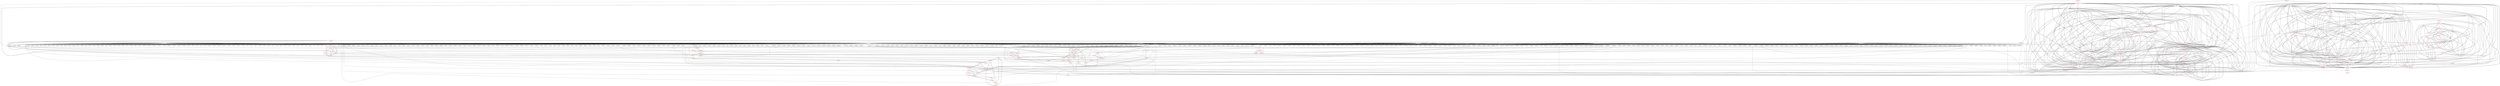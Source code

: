 graph {
	570 [label="(570) R35_T2" color=red]
	591 [label="(591) T16_T1"]
	590 [label="(590) T15_T1"]
	605 [label="(605) R35_T1"]
	589 [label="(589) T14_T1"]
	592 [label="(592) T17_T1"]
	571 [label="(571) R52_T1"]
	569 [label="(569) T22_T1"]
	571 [label="(571) R52_T1" color=red]
	574 [label="(574) D2"]
	575 [label="(575) C8"]
	570 [label="(570) R35_T2"]
	569 [label="(569) T22_T1"]
	572 [label="(572) R58_T1" color=red]
	606 [label="(606) R57_T1_T"]
	574 [label="(574) D2"]
	573 [label="(573) R57_T1" color=red]
	606 [label="(606) R57_T1_T"]
	574 [label="(574) D2" color=red]
	571 [label="(571) R52_T1"]
	575 [label="(575) C8"]
	572 [label="(572) R58_T1"]
	606 [label="(606) R57_T1_T"]
	615 [label="(615) R15_P1"]
	575 [label="(575) C8" color=red]
	574 [label="(574) D2"]
	571 [label="(571) R52_T1"]
	576 [label="(576) R36_T2" color=red]
	12 [label="(12) U1"]
	246 [label="(246) J5"]
	581 [label="(581) T18_T2"]
	577 [label="(577) R37_T2" color=red]
	246 [label="(246) J5"]
	12 [label="(12) U1"]
	582 [label="(582) T19_T2"]
	578 [label="(578) R38_T2" color=red]
	108 [label="(108) U9"]
	138 [label="(138) C84"]
	583 [label="(583) T20_T2"]
	579 [label="(579) R39_T2" color=red]
	495 [label="(495) SW3"]
	584 [label="(584) T21_T2"]
	580 [label="(580) R40_T2" color=red]
	569 [label="(569) T22_T1"]
	582 [label="(582) T19_T2"]
	581 [label="(581) T18_T2"]
	584 [label="(584) T21_T2"]
	583 [label="(583) T20_T2"]
	581 [label="(581) T18_T2" color=red]
	569 [label="(569) T22_T1"]
	582 [label="(582) T19_T2"]
	580 [label="(580) R40_T2"]
	584 [label="(584) T21_T2"]
	583 [label="(583) T20_T2"]
	576 [label="(576) R36_T2"]
	582 [label="(582) T19_T2" color=red]
	569 [label="(569) T22_T1"]
	581 [label="(581) T18_T2"]
	580 [label="(580) R40_T2"]
	584 [label="(584) T21_T2"]
	583 [label="(583) T20_T2"]
	577 [label="(577) R37_T2"]
	583 [label="(583) T20_T2" color=red]
	569 [label="(569) T22_T1"]
	582 [label="(582) T19_T2"]
	581 [label="(581) T18_T2"]
	580 [label="(580) R40_T2"]
	584 [label="(584) T21_T2"]
	578 [label="(578) R38_T2"]
	584 [label="(584) T21_T2" color=red]
	569 [label="(569) T22_T1"]
	582 [label="(582) T19_T2"]
	581 [label="(581) T18_T2"]
	580 [label="(580) R40_T2"]
	583 [label="(583) T20_T2"]
	579 [label="(579) R39_T2"]
	585 [label="(585) T10_T1" color=red]
	593 [label="(593) R23_T1"]
	601 [label="(601) R31_T1"]
	594 [label="(594) R27_T1"]
	586 [label="(586) T11_T1" color=red]
	598 [label="(598) R24_T1"]
	602 [label="(602) R32_T1"]
	595 [label="(595) R28_T1"]
	587 [label="(587) T12_T1" color=red]
	603 [label="(603) R33_T1"]
	596 [label="(596) R29_T1"]
	597 [label="(597) R25_T1"]
	588 [label="(588) T13_T1" color=red]
	600 [label="(600) R30_T1"]
	604 [label="(604) R34_T1"]
	599 [label="(599) R26_T1"]
	589 [label="(589) T14_T1" color=red]
	591 [label="(591) T16_T1"]
	590 [label="(590) T15_T1"]
	605 [label="(605) R35_T1"]
	592 [label="(592) T17_T1"]
	570 [label="(570) R35_T2"]
	601 [label="(601) R31_T1"]
	590 [label="(590) T15_T1" color=red]
	591 [label="(591) T16_T1"]
	605 [label="(605) R35_T1"]
	589 [label="(589) T14_T1"]
	592 [label="(592) T17_T1"]
	570 [label="(570) R35_T2"]
	602 [label="(602) R32_T1"]
	591 [label="(591) T16_T1" color=red]
	590 [label="(590) T15_T1"]
	605 [label="(605) R35_T1"]
	589 [label="(589) T14_T1"]
	592 [label="(592) T17_T1"]
	570 [label="(570) R35_T2"]
	603 [label="(603) R33_T1"]
	592 [label="(592) T17_T1" color=red]
	591 [label="(591) T16_T1"]
	590 [label="(590) T15_T1"]
	605 [label="(605) R35_T1"]
	589 [label="(589) T14_T1"]
	570 [label="(570) R35_T2"]
	604 [label="(604) R34_T1"]
	593 [label="(593) R23_T1" color=red]
	12 [label="(12) U1"]
	246 [label="(246) J5"]
	585 [label="(585) T10_T1"]
	594 [label="(594) R27_T1" color=red]
	585 [label="(585) T10_T1"]
	601 [label="(601) R31_T1"]
	595 [label="(595) R28_T1" color=red]
	602 [label="(602) R32_T1"]
	586 [label="(586) T11_T1"]
	596 [label="(596) R29_T1" color=red]
	603 [label="(603) R33_T1"]
	587 [label="(587) T12_T1"]
	597 [label="(597) R25_T1" color=red]
	485 [label="(485) J17"]
	587 [label="(587) T12_T1"]
	598 [label="(598) R24_T1" color=red]
	488 [label="(488) U41"]
	12 [label="(12) U1"]
	586 [label="(586) T11_T1"]
	599 [label="(599) R26_T1" color=red]
	485 [label="(485) J17"]
	484 [label="(484) U45"]
	588 [label="(588) T13_T1"]
	600 [label="(600) R30_T1" color=red]
	604 [label="(604) R34_T1"]
	588 [label="(588) T13_T1"]
	601 [label="(601) R31_T1" color=red]
	585 [label="(585) T10_T1"]
	594 [label="(594) R27_T1"]
	589 [label="(589) T14_T1"]
	602 [label="(602) R32_T1" color=red]
	590 [label="(590) T15_T1"]
	595 [label="(595) R28_T1"]
	586 [label="(586) T11_T1"]
	603 [label="(603) R33_T1" color=red]
	591 [label="(591) T16_T1"]
	596 [label="(596) R29_T1"]
	587 [label="(587) T12_T1"]
	604 [label="(604) R34_T1" color=red]
	592 [label="(592) T17_T1"]
	600 [label="(600) R30_T1"]
	588 [label="(588) T13_T1"]
	605 [label="(605) R35_T1" color=red]
	591 [label="(591) T16_T1"]
	590 [label="(590) T15_T1"]
	589 [label="(589) T14_T1"]
	592 [label="(592) T17_T1"]
	570 [label="(570) R35_T2"]
	606 [label="(606) R57_T1_T" color=red]
	572 [label="(572) R58_T1"]
	574 [label="(574) D2"]
	573 [label="(573) R57_T1"]
	607 [label="(607) T3_P1" color=red]
	611 [label="(611) R14_P1"]
	612 [label="(612) T6_P1"]
	610 [label="(610) R13_P1"]
	609 [label="(609) R12_P1"]
	608 [label="(608) T2_P1"]
	608 [label="(608) T2_P1" color=red]
	610 [label="(610) R13_P1"]
	607 [label="(607) T3_P1"]
	609 [label="(609) R12_P1"]
	614 [label="(614) T5_P1"]
	615 [label="(615) R15_P1"]
	609 [label="(609) R12_P1" color=red]
	610 [label="(610) R13_P1"]
	607 [label="(607) T3_P1"]
	608 [label="(608) T2_P1"]
	610 [label="(610) R13_P1" color=red]
	624 [label="(624) T4_P1"]
	607 [label="(607) T3_P1"]
	609 [label="(609) R12_P1"]
	608 [label="(608) T2_P1"]
	611 [label="(611) R14_P1" color=red]
	12 [label="(12) U1"]
	607 [label="(607) T3_P1"]
	612 [label="(612) T6_P1"]
	612 [label="(612) T6_P1" color=red]
	611 [label="(611) R14_P1"]
	607 [label="(607) T3_P1"]
	621 [label="(621) R22_P1"]
	613 [label="(613) R17_P1"]
	613 [label="(613) R17_P1" color=red]
	621 [label="(621) R22_P1"]
	612 [label="(612) T6_P1"]
	614 [label="(614) T5_P1" color=red]
	608 [label="(608) T2_P1"]
	615 [label="(615) R15_P1"]
	616 [label="(616) R16_P1"]
	617 [label="(617) R20_P1"]
	615 [label="(615) R15_P1" color=red]
	574 [label="(574) D2"]
	608 [label="(608) T2_P1"]
	614 [label="(614) T5_P1"]
	616 [label="(616) R16_P1" color=red]
	614 [label="(614) T5_P1"]
	617 [label="(617) R20_P1"]
	617 [label="(617) R20_P1" color=red]
	618 [label="(618) T8_P1"]
	616 [label="(616) R16_P1"]
	614 [label="(614) T5_P1"]
	618 [label="(618) T8_P1" color=red]
	619 [label="(619) T9_P1"]
	620 [label="(620) R21_P1"]
	622 [label="(622) R19_P1"]
	617 [label="(617) R20_P1"]
	619 [label="(619) T9_P1" color=red]
	621 [label="(621) R22_P1"]
	620 [label="(620) R21_P1"]
	618 [label="(618) T8_P1"]
	622 [label="(622) R19_P1"]
	620 [label="(620) R21_P1" color=red]
	619 [label="(619) T9_P1"]
	618 [label="(618) T8_P1"]
	622 [label="(622) R19_P1"]
	621 [label="(621) R22_P1" color=red]
	619 [label="(619) T9_P1"]
	612 [label="(612) T6_P1"]
	613 [label="(613) R17_P1"]
	622 [label="(622) R19_P1" color=red]
	619 [label="(619) T9_P1"]
	620 [label="(620) R21_P1"]
	618 [label="(618) T8_P1"]
	623 [label="(623) T7_P1"]
	623 [label="(623) T7_P1" color=red]
	625 [label="(625) R1"]
	624 [label="(624) T4_P1"]
	11 [label="(11) U3"]
	622 [label="(622) R19_P1"]
	624 [label="(624) T4_P1" color=red]
	610 [label="(610) R13_P1"]
	625 [label="(625) R1"]
	623 [label="(623) T7_P1"]
	11 [label="(11) U3"]
	625 [label="(625) R1" color=red]
	624 [label="(624) T4_P1"]
	623 [label="(623) T7_P1"]
	11 [label="(11) U3"]
	626 [label="(626) T22_T1_2" color=red]
	640 [label="(640) T20_T2_2"]
	638 [label="(638) T18_T2_2"]
	639 [label="(639) T19_T2_2"]
	641 [label="(641) T21_T2_2"]
	630 [label="(630) R57_T1_2"]
	631 [label="(631) D2_2"]
	643 [label="(643) T11_T1_2"]
	648 [label="(648) T16_T1_2"]
	649 [label="(649) T17_T1_2"]
	642 [label="(642) T10_T1_2"]
	644 [label="(644) T12_T1_2"]
	645 [label="(645) T13_T1_2"]
	646 [label="(646) T14_T1_2"]
	647 [label="(647) T15_T1_2"]
	632 [label="(632) C8_2"]
	637 [label="(637) R40_T2_2"]
	628 [label="(628) R52_T1_2"]
	627 [label="(627) R35_T2_2"]
	627 [label="(627) R35_T2_2" color=red]
	648 [label="(648) T16_T1_2"]
	647 [label="(647) T15_T1_2"]
	662 [label="(662) R35_T1_2"]
	646 [label="(646) T14_T1_2"]
	649 [label="(649) T17_T1_2"]
	628 [label="(628) R52_T1_2"]
	626 [label="(626) T22_T1_2"]
	628 [label="(628) R52_T1_2" color=red]
	631 [label="(631) D2_2"]
	632 [label="(632) C8_2"]
	627 [label="(627) R35_T2_2"]
	626 [label="(626) T22_T1_2"]
	629 [label="(629) R58_T1_2" color=red]
	630 [label="(630) R57_T1_2"]
	631 [label="(631) D2_2"]
	653 [label="(653) R29_T1_2"]
	663 [label="(663) R35_T1_T_2"]
	637 [label="(637) R40_T2_2"]
	657 [label="(657) R30_T1_2"]
	651 [label="(651) R27_T1_2"]
	652 [label="(652) R28_T1_2"]
	630 [label="(630) R57_T1_2" color=red]
	640 [label="(640) T20_T2_2"]
	638 [label="(638) T18_T2_2"]
	639 [label="(639) T19_T2_2"]
	641 [label="(641) T21_T2_2"]
	626 [label="(626) T22_T1_2"]
	631 [label="(631) D2_2"]
	643 [label="(643) T11_T1_2"]
	648 [label="(648) T16_T1_2"]
	649 [label="(649) T17_T1_2"]
	642 [label="(642) T10_T1_2"]
	644 [label="(644) T12_T1_2"]
	645 [label="(645) T13_T1_2"]
	646 [label="(646) T14_T1_2"]
	647 [label="(647) T15_T1_2"]
	632 [label="(632) C8_2"]
	629 [label="(629) R58_T1_2"]
	631 [label="(631) D2_2" color=red]
	640 [label="(640) T20_T2_2"]
	638 [label="(638) T18_T2_2"]
	639 [label="(639) T19_T2_2"]
	641 [label="(641) T21_T2_2"]
	630 [label="(630) R57_T1_2"]
	626 [label="(626) T22_T1_2"]
	643 [label="(643) T11_T1_2"]
	648 [label="(648) T16_T1_2"]
	649 [label="(649) T17_T1_2"]
	642 [label="(642) T10_T1_2"]
	644 [label="(644) T12_T1_2"]
	645 [label="(645) T13_T1_2"]
	646 [label="(646) T14_T1_2"]
	647 [label="(647) T15_T1_2"]
	632 [label="(632) C8_2"]
	628 [label="(628) R52_T1_2"]
	629 [label="(629) R58_T1_2"]
	653 [label="(653) R29_T1_2"]
	663 [label="(663) R35_T1_T_2"]
	637 [label="(637) R40_T2_2"]
	657 [label="(657) R30_T1_2"]
	651 [label="(651) R27_T1_2"]
	652 [label="(652) R28_T1_2"]
	672 [label="(672) R15_P1_2"]
	632 [label="(632) C8_2" color=red]
	640 [label="(640) T20_T2_2"]
	638 [label="(638) T18_T2_2"]
	639 [label="(639) T19_T2_2"]
	641 [label="(641) T21_T2_2"]
	630 [label="(630) R57_T1_2"]
	626 [label="(626) T22_T1_2"]
	631 [label="(631) D2_2"]
	643 [label="(643) T11_T1_2"]
	648 [label="(648) T16_T1_2"]
	649 [label="(649) T17_T1_2"]
	642 [label="(642) T10_T1_2"]
	644 [label="(644) T12_T1_2"]
	645 [label="(645) T13_T1_2"]
	646 [label="(646) T14_T1_2"]
	647 [label="(647) T15_T1_2"]
	628 [label="(628) R52_T1_2"]
	633 [label="(633) R36_T2_2" color=red]
	12 [label="(12) U1"]
	246 [label="(246) J5"]
	638 [label="(638) T18_T2_2"]
	634 [label="(634) R37_T2_2" color=red]
	209 [label="(209) U11"]
	207 [label="(207) C108"]
	639 [label="(639) T19_T2_2"]
	635 [label="(635) R38_T2_2" color=red]
	263 [label="(263) SW1"]
	640 [label="(640) T20_T2_2"]
	636 [label="(636) R39_T2_2" color=red]
	12 [label="(12) U1"]
	641 [label="(641) T21_T2_2"]
	637 [label="(637) R40_T2_2" color=red]
	653 [label="(653) R29_T1_2"]
	663 [label="(663) R35_T1_T_2"]
	657 [label="(657) R30_T1_2"]
	631 [label="(631) D2_2"]
	629 [label="(629) R58_T1_2"]
	651 [label="(651) R27_T1_2"]
	652 [label="(652) R28_T1_2"]
	626 [label="(626) T22_T1_2"]
	639 [label="(639) T19_T2_2"]
	638 [label="(638) T18_T2_2"]
	641 [label="(641) T21_T2_2"]
	640 [label="(640) T20_T2_2"]
	638 [label="(638) T18_T2_2" color=red]
	640 [label="(640) T20_T2_2"]
	639 [label="(639) T19_T2_2"]
	641 [label="(641) T21_T2_2"]
	630 [label="(630) R57_T1_2"]
	626 [label="(626) T22_T1_2"]
	631 [label="(631) D2_2"]
	643 [label="(643) T11_T1_2"]
	648 [label="(648) T16_T1_2"]
	649 [label="(649) T17_T1_2"]
	642 [label="(642) T10_T1_2"]
	644 [label="(644) T12_T1_2"]
	645 [label="(645) T13_T1_2"]
	646 [label="(646) T14_T1_2"]
	647 [label="(647) T15_T1_2"]
	632 [label="(632) C8_2"]
	637 [label="(637) R40_T2_2"]
	633 [label="(633) R36_T2_2"]
	639 [label="(639) T19_T2_2" color=red]
	640 [label="(640) T20_T2_2"]
	638 [label="(638) T18_T2_2"]
	641 [label="(641) T21_T2_2"]
	630 [label="(630) R57_T1_2"]
	626 [label="(626) T22_T1_2"]
	631 [label="(631) D2_2"]
	643 [label="(643) T11_T1_2"]
	648 [label="(648) T16_T1_2"]
	649 [label="(649) T17_T1_2"]
	642 [label="(642) T10_T1_2"]
	644 [label="(644) T12_T1_2"]
	645 [label="(645) T13_T1_2"]
	646 [label="(646) T14_T1_2"]
	647 [label="(647) T15_T1_2"]
	632 [label="(632) C8_2"]
	637 [label="(637) R40_T2_2"]
	634 [label="(634) R37_T2_2"]
	640 [label="(640) T20_T2_2" color=red]
	638 [label="(638) T18_T2_2"]
	639 [label="(639) T19_T2_2"]
	641 [label="(641) T21_T2_2"]
	630 [label="(630) R57_T1_2"]
	626 [label="(626) T22_T1_2"]
	631 [label="(631) D2_2"]
	643 [label="(643) T11_T1_2"]
	648 [label="(648) T16_T1_2"]
	649 [label="(649) T17_T1_2"]
	642 [label="(642) T10_T1_2"]
	644 [label="(644) T12_T1_2"]
	645 [label="(645) T13_T1_2"]
	646 [label="(646) T14_T1_2"]
	647 [label="(647) T15_T1_2"]
	632 [label="(632) C8_2"]
	637 [label="(637) R40_T2_2"]
	635 [label="(635) R38_T2_2"]
	641 [label="(641) T21_T2_2" color=red]
	640 [label="(640) T20_T2_2"]
	638 [label="(638) T18_T2_2"]
	639 [label="(639) T19_T2_2"]
	630 [label="(630) R57_T1_2"]
	626 [label="(626) T22_T1_2"]
	631 [label="(631) D2_2"]
	643 [label="(643) T11_T1_2"]
	648 [label="(648) T16_T1_2"]
	649 [label="(649) T17_T1_2"]
	642 [label="(642) T10_T1_2"]
	644 [label="(644) T12_T1_2"]
	645 [label="(645) T13_T1_2"]
	646 [label="(646) T14_T1_2"]
	647 [label="(647) T15_T1_2"]
	632 [label="(632) C8_2"]
	637 [label="(637) R40_T2_2"]
	636 [label="(636) R39_T2_2"]
	642 [label="(642) T10_T1_2" color=red]
	640 [label="(640) T20_T2_2"]
	638 [label="(638) T18_T2_2"]
	639 [label="(639) T19_T2_2"]
	641 [label="(641) T21_T2_2"]
	630 [label="(630) R57_T1_2"]
	626 [label="(626) T22_T1_2"]
	631 [label="(631) D2_2"]
	643 [label="(643) T11_T1_2"]
	648 [label="(648) T16_T1_2"]
	649 [label="(649) T17_T1_2"]
	644 [label="(644) T12_T1_2"]
	645 [label="(645) T13_T1_2"]
	646 [label="(646) T14_T1_2"]
	647 [label="(647) T15_T1_2"]
	632 [label="(632) C8_2"]
	650 [label="(650) R23_T1_2"]
	658 [label="(658) R31_T1_2"]
	651 [label="(651) R27_T1_2"]
	643 [label="(643) T11_T1_2" color=red]
	640 [label="(640) T20_T2_2"]
	638 [label="(638) T18_T2_2"]
	639 [label="(639) T19_T2_2"]
	641 [label="(641) T21_T2_2"]
	630 [label="(630) R57_T1_2"]
	626 [label="(626) T22_T1_2"]
	631 [label="(631) D2_2"]
	648 [label="(648) T16_T1_2"]
	649 [label="(649) T17_T1_2"]
	642 [label="(642) T10_T1_2"]
	644 [label="(644) T12_T1_2"]
	645 [label="(645) T13_T1_2"]
	646 [label="(646) T14_T1_2"]
	647 [label="(647) T15_T1_2"]
	632 [label="(632) C8_2"]
	655 [label="(655) R24_T1_2"]
	659 [label="(659) R32_T1_2"]
	652 [label="(652) R28_T1_2"]
	644 [label="(644) T12_T1_2" color=red]
	640 [label="(640) T20_T2_2"]
	638 [label="(638) T18_T2_2"]
	639 [label="(639) T19_T2_2"]
	641 [label="(641) T21_T2_2"]
	630 [label="(630) R57_T1_2"]
	626 [label="(626) T22_T1_2"]
	631 [label="(631) D2_2"]
	643 [label="(643) T11_T1_2"]
	648 [label="(648) T16_T1_2"]
	649 [label="(649) T17_T1_2"]
	642 [label="(642) T10_T1_2"]
	645 [label="(645) T13_T1_2"]
	646 [label="(646) T14_T1_2"]
	647 [label="(647) T15_T1_2"]
	632 [label="(632) C8_2"]
	660 [label="(660) R33_T1_2"]
	653 [label="(653) R29_T1_2"]
	654 [label="(654) R25_T1_2"]
	645 [label="(645) T13_T1_2" color=red]
	640 [label="(640) T20_T2_2"]
	638 [label="(638) T18_T2_2"]
	639 [label="(639) T19_T2_2"]
	641 [label="(641) T21_T2_2"]
	630 [label="(630) R57_T1_2"]
	626 [label="(626) T22_T1_2"]
	631 [label="(631) D2_2"]
	643 [label="(643) T11_T1_2"]
	648 [label="(648) T16_T1_2"]
	649 [label="(649) T17_T1_2"]
	642 [label="(642) T10_T1_2"]
	644 [label="(644) T12_T1_2"]
	646 [label="(646) T14_T1_2"]
	647 [label="(647) T15_T1_2"]
	632 [label="(632) C8_2"]
	657 [label="(657) R30_T1_2"]
	661 [label="(661) R34_T1_2"]
	656 [label="(656) R26_T1_2"]
	646 [label="(646) T14_T1_2" color=red]
	640 [label="(640) T20_T2_2"]
	638 [label="(638) T18_T2_2"]
	639 [label="(639) T19_T2_2"]
	641 [label="(641) T21_T2_2"]
	630 [label="(630) R57_T1_2"]
	626 [label="(626) T22_T1_2"]
	631 [label="(631) D2_2"]
	643 [label="(643) T11_T1_2"]
	648 [label="(648) T16_T1_2"]
	649 [label="(649) T17_T1_2"]
	642 [label="(642) T10_T1_2"]
	644 [label="(644) T12_T1_2"]
	645 [label="(645) T13_T1_2"]
	647 [label="(647) T15_T1_2"]
	632 [label="(632) C8_2"]
	662 [label="(662) R35_T1_2"]
	627 [label="(627) R35_T2_2"]
	658 [label="(658) R31_T1_2"]
	647 [label="(647) T15_T1_2" color=red]
	640 [label="(640) T20_T2_2"]
	638 [label="(638) T18_T2_2"]
	639 [label="(639) T19_T2_2"]
	641 [label="(641) T21_T2_2"]
	630 [label="(630) R57_T1_2"]
	626 [label="(626) T22_T1_2"]
	631 [label="(631) D2_2"]
	643 [label="(643) T11_T1_2"]
	648 [label="(648) T16_T1_2"]
	649 [label="(649) T17_T1_2"]
	642 [label="(642) T10_T1_2"]
	644 [label="(644) T12_T1_2"]
	645 [label="(645) T13_T1_2"]
	646 [label="(646) T14_T1_2"]
	632 [label="(632) C8_2"]
	662 [label="(662) R35_T1_2"]
	627 [label="(627) R35_T2_2"]
	659 [label="(659) R32_T1_2"]
	648 [label="(648) T16_T1_2" color=red]
	640 [label="(640) T20_T2_2"]
	638 [label="(638) T18_T2_2"]
	639 [label="(639) T19_T2_2"]
	641 [label="(641) T21_T2_2"]
	630 [label="(630) R57_T1_2"]
	626 [label="(626) T22_T1_2"]
	631 [label="(631) D2_2"]
	643 [label="(643) T11_T1_2"]
	649 [label="(649) T17_T1_2"]
	642 [label="(642) T10_T1_2"]
	644 [label="(644) T12_T1_2"]
	645 [label="(645) T13_T1_2"]
	646 [label="(646) T14_T1_2"]
	647 [label="(647) T15_T1_2"]
	632 [label="(632) C8_2"]
	662 [label="(662) R35_T1_2"]
	627 [label="(627) R35_T2_2"]
	660 [label="(660) R33_T1_2"]
	649 [label="(649) T17_T1_2" color=red]
	640 [label="(640) T20_T2_2"]
	638 [label="(638) T18_T2_2"]
	639 [label="(639) T19_T2_2"]
	641 [label="(641) T21_T2_2"]
	630 [label="(630) R57_T1_2"]
	626 [label="(626) T22_T1_2"]
	631 [label="(631) D2_2"]
	643 [label="(643) T11_T1_2"]
	648 [label="(648) T16_T1_2"]
	642 [label="(642) T10_T1_2"]
	644 [label="(644) T12_T1_2"]
	645 [label="(645) T13_T1_2"]
	646 [label="(646) T14_T1_2"]
	647 [label="(647) T15_T1_2"]
	632 [label="(632) C8_2"]
	662 [label="(662) R35_T1_2"]
	627 [label="(627) R35_T2_2"]
	661 [label="(661) R34_T1_2"]
	650 [label="(650) R23_T1_2" color=red]
	107 [label="(107) U5"]
	642 [label="(642) T10_T1_2"]
	651 [label="(651) R27_T1_2" color=red]
	653 [label="(653) R29_T1_2"]
	663 [label="(663) R35_T1_T_2"]
	637 [label="(637) R40_T2_2"]
	657 [label="(657) R30_T1_2"]
	631 [label="(631) D2_2"]
	629 [label="(629) R58_T1_2"]
	652 [label="(652) R28_T1_2"]
	642 [label="(642) T10_T1_2"]
	658 [label="(658) R31_T1_2"]
	652 [label="(652) R28_T1_2" color=red]
	653 [label="(653) R29_T1_2"]
	663 [label="(663) R35_T1_T_2"]
	637 [label="(637) R40_T2_2"]
	657 [label="(657) R30_T1_2"]
	631 [label="(631) D2_2"]
	629 [label="(629) R58_T1_2"]
	651 [label="(651) R27_T1_2"]
	659 [label="(659) R32_T1_2"]
	643 [label="(643) T11_T1_2"]
	653 [label="(653) R29_T1_2" color=red]
	663 [label="(663) R35_T1_T_2"]
	637 [label="(637) R40_T2_2"]
	657 [label="(657) R30_T1_2"]
	631 [label="(631) D2_2"]
	629 [label="(629) R58_T1_2"]
	651 [label="(651) R27_T1_2"]
	652 [label="(652) R28_T1_2"]
	660 [label="(660) R33_T1_2"]
	644 [label="(644) T12_T1_2"]
	654 [label="(654) R25_T1_2" color=red]
	246 [label="(246) J5"]
	644 [label="(644) T12_T1_2"]
	655 [label="(655) R24_T1_2" color=red]
	12 [label="(12) U1"]
	11 [label="(11) U3"]
	643 [label="(643) T11_T1_2"]
	656 [label="(656) R26_T1_2" color=red]
	12 [label="(12) U1"]
	645 [label="(645) T13_T1_2"]
	657 [label="(657) R30_T1_2" color=red]
	653 [label="(653) R29_T1_2"]
	663 [label="(663) R35_T1_T_2"]
	637 [label="(637) R40_T2_2"]
	631 [label="(631) D2_2"]
	629 [label="(629) R58_T1_2"]
	651 [label="(651) R27_T1_2"]
	652 [label="(652) R28_T1_2"]
	661 [label="(661) R34_T1_2"]
	645 [label="(645) T13_T1_2"]
	658 [label="(658) R31_T1_2" color=red]
	642 [label="(642) T10_T1_2"]
	651 [label="(651) R27_T1_2"]
	646 [label="(646) T14_T1_2"]
	659 [label="(659) R32_T1_2" color=red]
	647 [label="(647) T15_T1_2"]
	652 [label="(652) R28_T1_2"]
	643 [label="(643) T11_T1_2"]
	660 [label="(660) R33_T1_2" color=red]
	648 [label="(648) T16_T1_2"]
	653 [label="(653) R29_T1_2"]
	644 [label="(644) T12_T1_2"]
	661 [label="(661) R34_T1_2" color=red]
	649 [label="(649) T17_T1_2"]
	657 [label="(657) R30_T1_2"]
	645 [label="(645) T13_T1_2"]
	662 [label="(662) R35_T1_2" color=red]
	648 [label="(648) T16_T1_2"]
	647 [label="(647) T15_T1_2"]
	646 [label="(646) T14_T1_2"]
	649 [label="(649) T17_T1_2"]
	627 [label="(627) R35_T2_2"]
	663 [label="(663) R35_T1_T_2"]
	663 [label="(663) R35_T1_T_2" color=red]
	653 [label="(653) R29_T1_2"]
	637 [label="(637) R40_T2_2"]
	657 [label="(657) R30_T1_2"]
	631 [label="(631) D2_2"]
	629 [label="(629) R58_T1_2"]
	651 [label="(651) R27_T1_2"]
	652 [label="(652) R28_T1_2"]
	662 [label="(662) R35_T1_2"]
	664 [label="(664) T3_P1_2" color=red]
	681 [label="(681) T4_P1_2"]
	680 [label="(680) T7_P1_2"]
	671 [label="(671) T5_P1_2"]
	676 [label="(676) T9_P1_2"]
	675 [label="(675) T8_P1_2"]
	669 [label="(669) T6_P1_2"]
	665 [label="(665) T2_P1_2"]
	668 [label="(668) R14_P1_2"]
	667 [label="(667) R13_P1_2"]
	666 [label="(666) R12_P1_2"]
	665 [label="(665) T2_P1_2" color=red]
	664 [label="(664) T3_P1_2"]
	681 [label="(681) T4_P1_2"]
	680 [label="(680) T7_P1_2"]
	671 [label="(671) T5_P1_2"]
	676 [label="(676) T9_P1_2"]
	675 [label="(675) T8_P1_2"]
	669 [label="(669) T6_P1_2"]
	667 [label="(667) R13_P1_2"]
	666 [label="(666) R12_P1_2"]
	672 [label="(672) R15_P1_2"]
	666 [label="(666) R12_P1_2" color=red]
	677 [label="(677) R21_P1_2"]
	673 [label="(673) R16_P1_2"]
	670 [label="(670) R17_P1_2"]
	682 [label="(682) R1_2"]
	667 [label="(667) R13_P1_2"]
	664 [label="(664) T3_P1_2"]
	665 [label="(665) T2_P1_2"]
	667 [label="(667) R13_P1_2" color=red]
	681 [label="(681) T4_P1_2"]
	664 [label="(664) T3_P1_2"]
	666 [label="(666) R12_P1_2"]
	665 [label="(665) T2_P1_2"]
	668 [label="(668) R14_P1_2" color=red]
	219 [label="(219) J4"]
	228 [label="(228) U14"]
	664 [label="(664) T3_P1_2"]
	669 [label="(669) T6_P1_2"]
	669 [label="(669) T6_P1_2" color=red]
	664 [label="(664) T3_P1_2"]
	681 [label="(681) T4_P1_2"]
	680 [label="(680) T7_P1_2"]
	671 [label="(671) T5_P1_2"]
	676 [label="(676) T9_P1_2"]
	675 [label="(675) T8_P1_2"]
	665 [label="(665) T2_P1_2"]
	668 [label="(668) R14_P1_2"]
	678 [label="(678) R22_P1_2"]
	670 [label="(670) R17_P1_2"]
	670 [label="(670) R17_P1_2" color=red]
	677 [label="(677) R21_P1_2"]
	673 [label="(673) R16_P1_2"]
	666 [label="(666) R12_P1_2"]
	682 [label="(682) R1_2"]
	678 [label="(678) R22_P1_2"]
	669 [label="(669) T6_P1_2"]
	671 [label="(671) T5_P1_2" color=red]
	664 [label="(664) T3_P1_2"]
	681 [label="(681) T4_P1_2"]
	680 [label="(680) T7_P1_2"]
	676 [label="(676) T9_P1_2"]
	675 [label="(675) T8_P1_2"]
	669 [label="(669) T6_P1_2"]
	665 [label="(665) T2_P1_2"]
	672 [label="(672) R15_P1_2"]
	673 [label="(673) R16_P1_2"]
	674 [label="(674) R20_P1_2"]
	672 [label="(672) R15_P1_2" color=red]
	631 [label="(631) D2_2"]
	665 [label="(665) T2_P1_2"]
	671 [label="(671) T5_P1_2"]
	673 [label="(673) R16_P1_2" color=red]
	677 [label="(677) R21_P1_2"]
	666 [label="(666) R12_P1_2"]
	670 [label="(670) R17_P1_2"]
	682 [label="(682) R1_2"]
	671 [label="(671) T5_P1_2"]
	674 [label="(674) R20_P1_2"]
	674 [label="(674) R20_P1_2" color=red]
	675 [label="(675) T8_P1_2"]
	673 [label="(673) R16_P1_2"]
	671 [label="(671) T5_P1_2"]
	675 [label="(675) T8_P1_2" color=red]
	664 [label="(664) T3_P1_2"]
	681 [label="(681) T4_P1_2"]
	680 [label="(680) T7_P1_2"]
	671 [label="(671) T5_P1_2"]
	676 [label="(676) T9_P1_2"]
	669 [label="(669) T6_P1_2"]
	665 [label="(665) T2_P1_2"]
	677 [label="(677) R21_P1_2"]
	679 [label="(679) R19_P1_2"]
	674 [label="(674) R20_P1_2"]
	676 [label="(676) T9_P1_2" color=red]
	678 [label="(678) R22_P1_2"]
	664 [label="(664) T3_P1_2"]
	681 [label="(681) T4_P1_2"]
	680 [label="(680) T7_P1_2"]
	671 [label="(671) T5_P1_2"]
	675 [label="(675) T8_P1_2"]
	669 [label="(669) T6_P1_2"]
	665 [label="(665) T2_P1_2"]
	677 [label="(677) R21_P1_2"]
	679 [label="(679) R19_P1_2"]
	677 [label="(677) R21_P1_2" color=red]
	673 [label="(673) R16_P1_2"]
	666 [label="(666) R12_P1_2"]
	670 [label="(670) R17_P1_2"]
	682 [label="(682) R1_2"]
	676 [label="(676) T9_P1_2"]
	675 [label="(675) T8_P1_2"]
	679 [label="(679) R19_P1_2"]
	678 [label="(678) R22_P1_2" color=red]
	676 [label="(676) T9_P1_2"]
	669 [label="(669) T6_P1_2"]
	670 [label="(670) R17_P1_2"]
	679 [label="(679) R19_P1_2" color=red]
	676 [label="(676) T9_P1_2"]
	677 [label="(677) R21_P1_2"]
	675 [label="(675) T8_P1_2"]
	680 [label="(680) T7_P1_2"]
	680 [label="(680) T7_P1_2" color=red]
	664 [label="(664) T3_P1_2"]
	681 [label="(681) T4_P1_2"]
	671 [label="(671) T5_P1_2"]
	676 [label="(676) T9_P1_2"]
	675 [label="(675) T8_P1_2"]
	669 [label="(669) T6_P1_2"]
	665 [label="(665) T2_P1_2"]
	682 [label="(682) R1_2"]
	238 [label="(238) C118"]
	679 [label="(679) R19_P1_2"]
	681 [label="(681) T4_P1_2" color=red]
	664 [label="(664) T3_P1_2"]
	680 [label="(680) T7_P1_2"]
	671 [label="(671) T5_P1_2"]
	676 [label="(676) T9_P1_2"]
	675 [label="(675) T8_P1_2"]
	669 [label="(669) T6_P1_2"]
	665 [label="(665) T2_P1_2"]
	667 [label="(667) R13_P1_2"]
	682 [label="(682) R1_2"]
	238 [label="(238) C118"]
	682 [label="(682) R1_2" color=red]
	681 [label="(681) T4_P1_2"]
	680 [label="(680) T7_P1_2"]
	238 [label="(238) C118"]
	677 [label="(677) R21_P1_2"]
	673 [label="(673) R16_P1_2"]
	666 [label="(666) R12_P1_2"]
	670 [label="(670) R17_P1_2"]
	683 [label="(683) T22_T1_3" color=red]
	697 [label="(697) T20_T2_3"]
	695 [label="(695) T18_T2_3"]
	696 [label="(696) T19_T2_3"]
	698 [label="(698) T21_T2_3"]
	687 [label="(687) R57_T1_3"]
	688 [label="(688) D2_3"]
	700 [label="(700) T11_T1_3"]
	705 [label="(705) T16_T1_3"]
	706 [label="(706) T17_T1_3"]
	699 [label="(699) T10_T1_3"]
	701 [label="(701) T12_T1_3"]
	702 [label="(702) T13_T1_3"]
	703 [label="(703) T14_T1_3"]
	704 [label="(704) T15_T1_3"]
	689 [label="(689) C8_3"]
	694 [label="(694) R40_T2_3"]
	685 [label="(685) R52_T1_3"]
	684 [label="(684) R35_T2_3"]
	684 [label="(684) R35_T2_3" color=red]
	705 [label="(705) T16_T1_3"]
	704 [label="(704) T15_T1_3"]
	719 [label="(719) R35_T1_3"]
	703 [label="(703) T14_T1_3"]
	706 [label="(706) T17_T1_3"]
	685 [label="(685) R52_T1_3"]
	683 [label="(683) T22_T1_3"]
	685 [label="(685) R52_T1_3" color=red]
	688 [label="(688) D2_3"]
	689 [label="(689) C8_3"]
	684 [label="(684) R35_T2_3"]
	683 [label="(683) T22_T1_3"]
	686 [label="(686) R58_T1_3" color=red]
	687 [label="(687) R57_T1_3"]
	688 [label="(688) D2_3"]
	710 [label="(710) R29_T1_3"]
	720 [label="(720) R35_T1_T_3"]
	694 [label="(694) R40_T2_3"]
	714 [label="(714) R30_T1_3"]
	708 [label="(708) R27_T1_3"]
	709 [label="(709) R28_T1_3"]
	687 [label="(687) R57_T1_3" color=red]
	697 [label="(697) T20_T2_3"]
	695 [label="(695) T18_T2_3"]
	696 [label="(696) T19_T2_3"]
	698 [label="(698) T21_T2_3"]
	683 [label="(683) T22_T1_3"]
	688 [label="(688) D2_3"]
	700 [label="(700) T11_T1_3"]
	705 [label="(705) T16_T1_3"]
	706 [label="(706) T17_T1_3"]
	699 [label="(699) T10_T1_3"]
	701 [label="(701) T12_T1_3"]
	702 [label="(702) T13_T1_3"]
	703 [label="(703) T14_T1_3"]
	704 [label="(704) T15_T1_3"]
	689 [label="(689) C8_3"]
	686 [label="(686) R58_T1_3"]
	688 [label="(688) D2_3" color=red]
	697 [label="(697) T20_T2_3"]
	695 [label="(695) T18_T2_3"]
	696 [label="(696) T19_T2_3"]
	698 [label="(698) T21_T2_3"]
	687 [label="(687) R57_T1_3"]
	683 [label="(683) T22_T1_3"]
	700 [label="(700) T11_T1_3"]
	705 [label="(705) T16_T1_3"]
	706 [label="(706) T17_T1_3"]
	699 [label="(699) T10_T1_3"]
	701 [label="(701) T12_T1_3"]
	702 [label="(702) T13_T1_3"]
	703 [label="(703) T14_T1_3"]
	704 [label="(704) T15_T1_3"]
	689 [label="(689) C8_3"]
	685 [label="(685) R52_T1_3"]
	686 [label="(686) R58_T1_3"]
	710 [label="(710) R29_T1_3"]
	720 [label="(720) R35_T1_T_3"]
	694 [label="(694) R40_T2_3"]
	714 [label="(714) R30_T1_3"]
	708 [label="(708) R27_T1_3"]
	709 [label="(709) R28_T1_3"]
	729 [label="(729) R15_P1_3"]
	689 [label="(689) C8_3" color=red]
	697 [label="(697) T20_T2_3"]
	695 [label="(695) T18_T2_3"]
	696 [label="(696) T19_T2_3"]
	698 [label="(698) T21_T2_3"]
	687 [label="(687) R57_T1_3"]
	683 [label="(683) T22_T1_3"]
	688 [label="(688) D2_3"]
	700 [label="(700) T11_T1_3"]
	705 [label="(705) T16_T1_3"]
	706 [label="(706) T17_T1_3"]
	699 [label="(699) T10_T1_3"]
	701 [label="(701) T12_T1_3"]
	702 [label="(702) T13_T1_3"]
	703 [label="(703) T14_T1_3"]
	704 [label="(704) T15_T1_3"]
	685 [label="(685) R52_T1_3"]
	690 [label="(690) R36_T2_3" color=red]
	12 [label="(12) U1"]
	209 [label="(209) U11"]
	695 [label="(695) T18_T2_3"]
	691 [label="(691) R37_T2_3" color=red]
	12 [label="(12) U1"]
	484 [label="(484) U45"]
	696 [label="(696) T19_T2_3"]
	692 [label="(692) R38_T2_3" color=red]
	12 [label="(12) U1"]
	355 [label="(355) R123"]
	344 [label="(344) U37"]
	697 [label="(697) T20_T2_3"]
	693 [label="(693) R39_T2_3" color=red]
	11 [label="(11) U3"]
	12 [label="(12) U1"]
	698 [label="(698) T21_T2_3"]
	694 [label="(694) R40_T2_3" color=red]
	710 [label="(710) R29_T1_3"]
	720 [label="(720) R35_T1_T_3"]
	714 [label="(714) R30_T1_3"]
	688 [label="(688) D2_3"]
	686 [label="(686) R58_T1_3"]
	708 [label="(708) R27_T1_3"]
	709 [label="(709) R28_T1_3"]
	683 [label="(683) T22_T1_3"]
	696 [label="(696) T19_T2_3"]
	695 [label="(695) T18_T2_3"]
	698 [label="(698) T21_T2_3"]
	697 [label="(697) T20_T2_3"]
	695 [label="(695) T18_T2_3" color=red]
	697 [label="(697) T20_T2_3"]
	696 [label="(696) T19_T2_3"]
	698 [label="(698) T21_T2_3"]
	687 [label="(687) R57_T1_3"]
	683 [label="(683) T22_T1_3"]
	688 [label="(688) D2_3"]
	700 [label="(700) T11_T1_3"]
	705 [label="(705) T16_T1_3"]
	706 [label="(706) T17_T1_3"]
	699 [label="(699) T10_T1_3"]
	701 [label="(701) T12_T1_3"]
	702 [label="(702) T13_T1_3"]
	703 [label="(703) T14_T1_3"]
	704 [label="(704) T15_T1_3"]
	689 [label="(689) C8_3"]
	694 [label="(694) R40_T2_3"]
	690 [label="(690) R36_T2_3"]
	696 [label="(696) T19_T2_3" color=red]
	697 [label="(697) T20_T2_3"]
	695 [label="(695) T18_T2_3"]
	698 [label="(698) T21_T2_3"]
	687 [label="(687) R57_T1_3"]
	683 [label="(683) T22_T1_3"]
	688 [label="(688) D2_3"]
	700 [label="(700) T11_T1_3"]
	705 [label="(705) T16_T1_3"]
	706 [label="(706) T17_T1_3"]
	699 [label="(699) T10_T1_3"]
	701 [label="(701) T12_T1_3"]
	702 [label="(702) T13_T1_3"]
	703 [label="(703) T14_T1_3"]
	704 [label="(704) T15_T1_3"]
	689 [label="(689) C8_3"]
	694 [label="(694) R40_T2_3"]
	691 [label="(691) R37_T2_3"]
	697 [label="(697) T20_T2_3" color=red]
	695 [label="(695) T18_T2_3"]
	696 [label="(696) T19_T2_3"]
	698 [label="(698) T21_T2_3"]
	687 [label="(687) R57_T1_3"]
	683 [label="(683) T22_T1_3"]
	688 [label="(688) D2_3"]
	700 [label="(700) T11_T1_3"]
	705 [label="(705) T16_T1_3"]
	706 [label="(706) T17_T1_3"]
	699 [label="(699) T10_T1_3"]
	701 [label="(701) T12_T1_3"]
	702 [label="(702) T13_T1_3"]
	703 [label="(703) T14_T1_3"]
	704 [label="(704) T15_T1_3"]
	689 [label="(689) C8_3"]
	694 [label="(694) R40_T2_3"]
	692 [label="(692) R38_T2_3"]
	698 [label="(698) T21_T2_3" color=red]
	697 [label="(697) T20_T2_3"]
	695 [label="(695) T18_T2_3"]
	696 [label="(696) T19_T2_3"]
	687 [label="(687) R57_T1_3"]
	683 [label="(683) T22_T1_3"]
	688 [label="(688) D2_3"]
	700 [label="(700) T11_T1_3"]
	705 [label="(705) T16_T1_3"]
	706 [label="(706) T17_T1_3"]
	699 [label="(699) T10_T1_3"]
	701 [label="(701) T12_T1_3"]
	702 [label="(702) T13_T1_3"]
	703 [label="(703) T14_T1_3"]
	704 [label="(704) T15_T1_3"]
	689 [label="(689) C8_3"]
	694 [label="(694) R40_T2_3"]
	693 [label="(693) R39_T2_3"]
	699 [label="(699) T10_T1_3" color=red]
	697 [label="(697) T20_T2_3"]
	695 [label="(695) T18_T2_3"]
	696 [label="(696) T19_T2_3"]
	698 [label="(698) T21_T2_3"]
	687 [label="(687) R57_T1_3"]
	683 [label="(683) T22_T1_3"]
	688 [label="(688) D2_3"]
	700 [label="(700) T11_T1_3"]
	705 [label="(705) T16_T1_3"]
	706 [label="(706) T17_T1_3"]
	701 [label="(701) T12_T1_3"]
	702 [label="(702) T13_T1_3"]
	703 [label="(703) T14_T1_3"]
	704 [label="(704) T15_T1_3"]
	689 [label="(689) C8_3"]
	707 [label="(707) R23_T1_3"]
	715 [label="(715) R31_T1_3"]
	708 [label="(708) R27_T1_3"]
	700 [label="(700) T11_T1_3" color=red]
	697 [label="(697) T20_T2_3"]
	695 [label="(695) T18_T2_3"]
	696 [label="(696) T19_T2_3"]
	698 [label="(698) T21_T2_3"]
	687 [label="(687) R57_T1_3"]
	683 [label="(683) T22_T1_3"]
	688 [label="(688) D2_3"]
	705 [label="(705) T16_T1_3"]
	706 [label="(706) T17_T1_3"]
	699 [label="(699) T10_T1_3"]
	701 [label="(701) T12_T1_3"]
	702 [label="(702) T13_T1_3"]
	703 [label="(703) T14_T1_3"]
	704 [label="(704) T15_T1_3"]
	689 [label="(689) C8_3"]
	712 [label="(712) R24_T1_3"]
	716 [label="(716) R32_T1_3"]
	709 [label="(709) R28_T1_3"]
	701 [label="(701) T12_T1_3" color=red]
	697 [label="(697) T20_T2_3"]
	695 [label="(695) T18_T2_3"]
	696 [label="(696) T19_T2_3"]
	698 [label="(698) T21_T2_3"]
	687 [label="(687) R57_T1_3"]
	683 [label="(683) T22_T1_3"]
	688 [label="(688) D2_3"]
	700 [label="(700) T11_T1_3"]
	705 [label="(705) T16_T1_3"]
	706 [label="(706) T17_T1_3"]
	699 [label="(699) T10_T1_3"]
	702 [label="(702) T13_T1_3"]
	703 [label="(703) T14_T1_3"]
	704 [label="(704) T15_T1_3"]
	689 [label="(689) C8_3"]
	717 [label="(717) R33_T1_3"]
	710 [label="(710) R29_T1_3"]
	711 [label="(711) R25_T1_3"]
	702 [label="(702) T13_T1_3" color=red]
	697 [label="(697) T20_T2_3"]
	695 [label="(695) T18_T2_3"]
	696 [label="(696) T19_T2_3"]
	698 [label="(698) T21_T2_3"]
	687 [label="(687) R57_T1_3"]
	683 [label="(683) T22_T1_3"]
	688 [label="(688) D2_3"]
	700 [label="(700) T11_T1_3"]
	705 [label="(705) T16_T1_3"]
	706 [label="(706) T17_T1_3"]
	699 [label="(699) T10_T1_3"]
	701 [label="(701) T12_T1_3"]
	703 [label="(703) T14_T1_3"]
	704 [label="(704) T15_T1_3"]
	689 [label="(689) C8_3"]
	714 [label="(714) R30_T1_3"]
	718 [label="(718) R34_T1_3"]
	713 [label="(713) R26_T1_3"]
	703 [label="(703) T14_T1_3" color=red]
	697 [label="(697) T20_T2_3"]
	695 [label="(695) T18_T2_3"]
	696 [label="(696) T19_T2_3"]
	698 [label="(698) T21_T2_3"]
	687 [label="(687) R57_T1_3"]
	683 [label="(683) T22_T1_3"]
	688 [label="(688) D2_3"]
	700 [label="(700) T11_T1_3"]
	705 [label="(705) T16_T1_3"]
	706 [label="(706) T17_T1_3"]
	699 [label="(699) T10_T1_3"]
	701 [label="(701) T12_T1_3"]
	702 [label="(702) T13_T1_3"]
	704 [label="(704) T15_T1_3"]
	689 [label="(689) C8_3"]
	719 [label="(719) R35_T1_3"]
	684 [label="(684) R35_T2_3"]
	715 [label="(715) R31_T1_3"]
	704 [label="(704) T15_T1_3" color=red]
	697 [label="(697) T20_T2_3"]
	695 [label="(695) T18_T2_3"]
	696 [label="(696) T19_T2_3"]
	698 [label="(698) T21_T2_3"]
	687 [label="(687) R57_T1_3"]
	683 [label="(683) T22_T1_3"]
	688 [label="(688) D2_3"]
	700 [label="(700) T11_T1_3"]
	705 [label="(705) T16_T1_3"]
	706 [label="(706) T17_T1_3"]
	699 [label="(699) T10_T1_3"]
	701 [label="(701) T12_T1_3"]
	702 [label="(702) T13_T1_3"]
	703 [label="(703) T14_T1_3"]
	689 [label="(689) C8_3"]
	719 [label="(719) R35_T1_3"]
	684 [label="(684) R35_T2_3"]
	716 [label="(716) R32_T1_3"]
	705 [label="(705) T16_T1_3" color=red]
	697 [label="(697) T20_T2_3"]
	695 [label="(695) T18_T2_3"]
	696 [label="(696) T19_T2_3"]
	698 [label="(698) T21_T2_3"]
	687 [label="(687) R57_T1_3"]
	683 [label="(683) T22_T1_3"]
	688 [label="(688) D2_3"]
	700 [label="(700) T11_T1_3"]
	706 [label="(706) T17_T1_3"]
	699 [label="(699) T10_T1_3"]
	701 [label="(701) T12_T1_3"]
	702 [label="(702) T13_T1_3"]
	703 [label="(703) T14_T1_3"]
	704 [label="(704) T15_T1_3"]
	689 [label="(689) C8_3"]
	719 [label="(719) R35_T1_3"]
	684 [label="(684) R35_T2_3"]
	717 [label="(717) R33_T1_3"]
	706 [label="(706) T17_T1_3" color=red]
	697 [label="(697) T20_T2_3"]
	695 [label="(695) T18_T2_3"]
	696 [label="(696) T19_T2_3"]
	698 [label="(698) T21_T2_3"]
	687 [label="(687) R57_T1_3"]
	683 [label="(683) T22_T1_3"]
	688 [label="(688) D2_3"]
	700 [label="(700) T11_T1_3"]
	705 [label="(705) T16_T1_3"]
	699 [label="(699) T10_T1_3"]
	701 [label="(701) T12_T1_3"]
	702 [label="(702) T13_T1_3"]
	703 [label="(703) T14_T1_3"]
	704 [label="(704) T15_T1_3"]
	689 [label="(689) C8_3"]
	719 [label="(719) R35_T1_3"]
	684 [label="(684) R35_T2_3"]
	718 [label="(718) R34_T1_3"]
	707 [label="(707) R23_T1_3" color=red]
	281 [label="(281) U21"]
	12 [label="(12) U1"]
	699 [label="(699) T10_T1_3"]
	708 [label="(708) R27_T1_3" color=red]
	710 [label="(710) R29_T1_3"]
	720 [label="(720) R35_T1_T_3"]
	694 [label="(694) R40_T2_3"]
	714 [label="(714) R30_T1_3"]
	688 [label="(688) D2_3"]
	686 [label="(686) R58_T1_3"]
	709 [label="(709) R28_T1_3"]
	699 [label="(699) T10_T1_3"]
	715 [label="(715) R31_T1_3"]
	709 [label="(709) R28_T1_3" color=red]
	710 [label="(710) R29_T1_3"]
	720 [label="(720) R35_T1_T_3"]
	694 [label="(694) R40_T2_3"]
	714 [label="(714) R30_T1_3"]
	688 [label="(688) D2_3"]
	686 [label="(686) R58_T1_3"]
	708 [label="(708) R27_T1_3"]
	716 [label="(716) R32_T1_3"]
	700 [label="(700) T11_T1_3"]
	710 [label="(710) R29_T1_3" color=red]
	720 [label="(720) R35_T1_T_3"]
	694 [label="(694) R40_T2_3"]
	714 [label="(714) R30_T1_3"]
	688 [label="(688) D2_3"]
	686 [label="(686) R58_T1_3"]
	708 [label="(708) R27_T1_3"]
	709 [label="(709) R28_T1_3"]
	717 [label="(717) R33_T1_3"]
	701 [label="(701) T12_T1_3"]
	711 [label="(711) R25_T1_3" color=red]
	12 [label="(12) U1"]
	701 [label="(701) T12_T1_3"]
	712 [label="(712) R24_T1_3" color=red]
	10 [label="(10) U2"]
	12 [label="(12) U1"]
	700 [label="(700) T11_T1_3"]
	713 [label="(713) R26_T1_3" color=red]
	228 [label="(228) U14"]
	702 [label="(702) T13_T1_3"]
	714 [label="(714) R30_T1_3" color=red]
	710 [label="(710) R29_T1_3"]
	720 [label="(720) R35_T1_T_3"]
	694 [label="(694) R40_T2_3"]
	688 [label="(688) D2_3"]
	686 [label="(686) R58_T1_3"]
	708 [label="(708) R27_T1_3"]
	709 [label="(709) R28_T1_3"]
	718 [label="(718) R34_T1_3"]
	702 [label="(702) T13_T1_3"]
	715 [label="(715) R31_T1_3" color=red]
	699 [label="(699) T10_T1_3"]
	708 [label="(708) R27_T1_3"]
	703 [label="(703) T14_T1_3"]
	716 [label="(716) R32_T1_3" color=red]
	704 [label="(704) T15_T1_3"]
	709 [label="(709) R28_T1_3"]
	700 [label="(700) T11_T1_3"]
	717 [label="(717) R33_T1_3" color=red]
	705 [label="(705) T16_T1_3"]
	710 [label="(710) R29_T1_3"]
	701 [label="(701) T12_T1_3"]
	718 [label="(718) R34_T1_3" color=red]
	706 [label="(706) T17_T1_3"]
	714 [label="(714) R30_T1_3"]
	702 [label="(702) T13_T1_3"]
	719 [label="(719) R35_T1_3" color=red]
	705 [label="(705) T16_T1_3"]
	704 [label="(704) T15_T1_3"]
	703 [label="(703) T14_T1_3"]
	706 [label="(706) T17_T1_3"]
	684 [label="(684) R35_T2_3"]
	720 [label="(720) R35_T1_T_3"]
	720 [label="(720) R35_T1_T_3" color=red]
	710 [label="(710) R29_T1_3"]
	694 [label="(694) R40_T2_3"]
	714 [label="(714) R30_T1_3"]
	688 [label="(688) D2_3"]
	686 [label="(686) R58_T1_3"]
	708 [label="(708) R27_T1_3"]
	709 [label="(709) R28_T1_3"]
	719 [label="(719) R35_T1_3"]
	721 [label="(721) T3_P1_3" color=red]
	738 [label="(738) T4_P1_3"]
	737 [label="(737) T7_P1_3"]
	728 [label="(728) T5_P1_3"]
	733 [label="(733) T9_P1_3"]
	732 [label="(732) T8_P1_3"]
	726 [label="(726) T6_P1_3"]
	722 [label="(722) T2_P1_3"]
	725 [label="(725) R14_P1_3"]
	724 [label="(724) R13_P1_3"]
	723 [label="(723) R12_P1_3"]
	722 [label="(722) T2_P1_3" color=red]
	721 [label="(721) T3_P1_3"]
	738 [label="(738) T4_P1_3"]
	737 [label="(737) T7_P1_3"]
	728 [label="(728) T5_P1_3"]
	733 [label="(733) T9_P1_3"]
	732 [label="(732) T8_P1_3"]
	726 [label="(726) T6_P1_3"]
	724 [label="(724) R13_P1_3"]
	723 [label="(723) R12_P1_3"]
	729 [label="(729) R15_P1_3"]
	723 [label="(723) R12_P1_3" color=red]
	734 [label="(734) R21_P1_3"]
	730 [label="(730) R16_P1_3"]
	727 [label="(727) R17_P1_3"]
	739 [label="(739) R1_3"]
	724 [label="(724) R13_P1_3"]
	721 [label="(721) T3_P1_3"]
	722 [label="(722) T2_P1_3"]
	724 [label="(724) R13_P1_3" color=red]
	738 [label="(738) T4_P1_3"]
	721 [label="(721) T3_P1_3"]
	723 [label="(723) R12_P1_3"]
	722 [label="(722) T2_P1_3"]
	725 [label="(725) R14_P1_3" color=red]
	10 [label="(10) U2"]
	34 [label="(34) R25"]
	12 [label="(12) U1"]
	721 [label="(721) T3_P1_3"]
	726 [label="(726) T6_P1_3"]
	726 [label="(726) T6_P1_3" color=red]
	721 [label="(721) T3_P1_3"]
	738 [label="(738) T4_P1_3"]
	737 [label="(737) T7_P1_3"]
	728 [label="(728) T5_P1_3"]
	733 [label="(733) T9_P1_3"]
	732 [label="(732) T8_P1_3"]
	722 [label="(722) T2_P1_3"]
	725 [label="(725) R14_P1_3"]
	735 [label="(735) R22_P1_3"]
	727 [label="(727) R17_P1_3"]
	727 [label="(727) R17_P1_3" color=red]
	734 [label="(734) R21_P1_3"]
	730 [label="(730) R16_P1_3"]
	723 [label="(723) R12_P1_3"]
	739 [label="(739) R1_3"]
	735 [label="(735) R22_P1_3"]
	726 [label="(726) T6_P1_3"]
	728 [label="(728) T5_P1_3" color=red]
	721 [label="(721) T3_P1_3"]
	738 [label="(738) T4_P1_3"]
	737 [label="(737) T7_P1_3"]
	733 [label="(733) T9_P1_3"]
	732 [label="(732) T8_P1_3"]
	726 [label="(726) T6_P1_3"]
	722 [label="(722) T2_P1_3"]
	729 [label="(729) R15_P1_3"]
	730 [label="(730) R16_P1_3"]
	731 [label="(731) R20_P1_3"]
	729 [label="(729) R15_P1_3" color=red]
	688 [label="(688) D2_3"]
	722 [label="(722) T2_P1_3"]
	728 [label="(728) T5_P1_3"]
	730 [label="(730) R16_P1_3" color=red]
	734 [label="(734) R21_P1_3"]
	723 [label="(723) R12_P1_3"]
	727 [label="(727) R17_P1_3"]
	739 [label="(739) R1_3"]
	728 [label="(728) T5_P1_3"]
	731 [label="(731) R20_P1_3"]
	731 [label="(731) R20_P1_3" color=red]
	732 [label="(732) T8_P1_3"]
	730 [label="(730) R16_P1_3"]
	728 [label="(728) T5_P1_3"]
	732 [label="(732) T8_P1_3" color=red]
	721 [label="(721) T3_P1_3"]
	738 [label="(738) T4_P1_3"]
	737 [label="(737) T7_P1_3"]
	728 [label="(728) T5_P1_3"]
	733 [label="(733) T9_P1_3"]
	726 [label="(726) T6_P1_3"]
	722 [label="(722) T2_P1_3"]
	734 [label="(734) R21_P1_3"]
	736 [label="(736) R19_P1_3"]
	731 [label="(731) R20_P1_3"]
	733 [label="(733) T9_P1_3" color=red]
	735 [label="(735) R22_P1_3"]
	721 [label="(721) T3_P1_3"]
	738 [label="(738) T4_P1_3"]
	737 [label="(737) T7_P1_3"]
	728 [label="(728) T5_P1_3"]
	732 [label="(732) T8_P1_3"]
	726 [label="(726) T6_P1_3"]
	722 [label="(722) T2_P1_3"]
	734 [label="(734) R21_P1_3"]
	736 [label="(736) R19_P1_3"]
	734 [label="(734) R21_P1_3" color=red]
	730 [label="(730) R16_P1_3"]
	723 [label="(723) R12_P1_3"]
	727 [label="(727) R17_P1_3"]
	739 [label="(739) R1_3"]
	733 [label="(733) T9_P1_3"]
	732 [label="(732) T8_P1_3"]
	736 [label="(736) R19_P1_3"]
	735 [label="(735) R22_P1_3" color=red]
	733 [label="(733) T9_P1_3"]
	726 [label="(726) T6_P1_3"]
	727 [label="(727) R17_P1_3"]
	736 [label="(736) R19_P1_3" color=red]
	733 [label="(733) T9_P1_3"]
	734 [label="(734) R21_P1_3"]
	732 [label="(732) T8_P1_3"]
	737 [label="(737) T7_P1_3"]
	737 [label="(737) T7_P1_3" color=red]
	721 [label="(721) T3_P1_3"]
	738 [label="(738) T4_P1_3"]
	728 [label="(728) T5_P1_3"]
	733 [label="(733) T9_P1_3"]
	732 [label="(732) T8_P1_3"]
	726 [label="(726) T6_P1_3"]
	722 [label="(722) T2_P1_3"]
	739 [label="(739) R1_3"]
	11 [label="(11) U3"]
	736 [label="(736) R19_P1_3"]
	738 [label="(738) T4_P1_3" color=red]
	721 [label="(721) T3_P1_3"]
	737 [label="(737) T7_P1_3"]
	728 [label="(728) T5_P1_3"]
	733 [label="(733) T9_P1_3"]
	732 [label="(732) T8_P1_3"]
	726 [label="(726) T6_P1_3"]
	722 [label="(722) T2_P1_3"]
	724 [label="(724) R13_P1_3"]
	739 [label="(739) R1_3"]
	11 [label="(11) U3"]
	739 [label="(739) R1_3" color=red]
	738 [label="(738) T4_P1_3"]
	737 [label="(737) T7_P1_3"]
	11 [label="(11) U3"]
	734 [label="(734) R21_P1_3"]
	730 [label="(730) R16_P1_3"]
	723 [label="(723) R12_P1_3"]
	727 [label="(727) R17_P1_3"]
	740 [label="(740) +1.5V" color=red]
	432 [label="(432) C213"]
	433 [label="(433) C215"]
	435 [label="(435) C219"]
	434 [label="(434) C217"]
	410 [label="(410) C232"]
	409 [label="(409) C230"]
	453 [label="(453) C194"]
	452 [label="(452) C190"]
	12 [label="(12) U1"]
	389 [label="(389) C208"]
	44 [label="(44) C40"]
	45 [label="(45) C43"]
	46 [label="(46) C46"]
	47 [label="(47) C49"]
	43 [label="(43) C37"]
	48 [label="(48) C29"]
	408 [label="(408) C228"]
	407 [label="(407) C226"]
	406 [label="(406) C224"]
	405 [label="(405) C222"]
	49 [label="(49) C32"]
	412 [label="(412) C220"]
	411 [label="(411) C234"]
	10 [label="(10) U2"]
	64 [label="(64) C8"]
	11 [label="(11) U3"]
	13 [label="(13) R1"]
	111 [label="(111) U4"]
	68 [label="(68) C11"]
	108 [label="(108) U9"]
	195 [label="(195) J19"]
	101 [label="(101) C4"]
	102 [label="(102) C7"]
	103 [label="(103) C31"]
	104 [label="(104) C34"]
	88 [label="(88) C50"]
	89 [label="(89) C53"]
	90 [label="(90) C30"]
	91 [label="(91) C33"]
	92 [label="(92) C36"]
	93 [label="(93) C39"]
	71 [label="(71) C20"]
	72 [label="(72) C23"]
	78 [label="(78) C15"]
	94 [label="(94) C42"]
	74 [label="(74) C3"]
	75 [label="(75) C6"]
	76 [label="(76) C9"]
	77 [label="(77) C12"]
	73 [label="(73) C26"]
	98 [label="(98) C54"]
	174 [label="(174) C81"]
	59 [label="(59) C1"]
	60 [label="(60) C25"]
	95 [label="(95) C45"]
	96 [label="(96) C48"]
	97 [label="(97) C51"]
	164 [label="(164) L6"]
	58 [label="(58) C5"]
	159 [label="(159) R62"]
	79 [label="(79) C18"]
	80 [label="(80) C21"]
	81 [label="(81) C24"]
	82 [label="(82) C27"]
	83 [label="(83) C35"]
	57 [label="(57) C2"]
	53 [label="(53) C13"]
	85 [label="(85) C41"]
	52 [label="(52) C10"]
	84 [label="(84) C38"]
	70 [label="(70) C17"]
	69 [label="(69) C14"]
	54 [label="(54) C16"]
	55 [label="(55) C19"]
	56 [label="(56) C22"]
	87 [label="(87) C47"]
	86 [label="(86) C44"]
	50 [label="(50) C28"]
	51 [label="(51) C52"]
	741 [label="(741) +1.2V" color=red]
	538 [label="(538) C253"]
	173 [label="(173) C80"]
	552 [label="(552) C211"]
	12 [label="(12) U1"]
	484 [label="(484) U45"]
	533 [label="(533) FB12"]
	540 [label="(540) C255"]
	539 [label="(539) C254"]
	532 [label="(532) FB11"]
	343 [label="(343) R115"]
	163 [label="(163) L4"]
	157 [label="(157) R53"]
	467 [label="(467) C246"]
	468 [label="(468) C247"]
	466 [label="(466) C233"]
	471 [label="(471) C264"]
	470 [label="(470) C260"]
	469 [label="(469) C252"]
	464 [label="(464) C227"]
	450 [label="(450) C178"]
	465 [label="(465) C229"]
	742 [label="(742) +5V" color=red]
	240 [label="(240) C117"]
	234 [label="(234) U13"]
	109 [label="(109) U8"]
	110 [label="(110) U10"]
	182 [label="(182) U7"]
	237 [label="(237) C116"]
	108 [label="(108) U9"]
	504 [label="(504) DS11"]
	288 [label="(288) TH2"]
	503 [label="(503) U43"]
	297 [label="(297) TH1"]
	228 [label="(228) U14"]
	197 [label="(197) J2"]
	137 [label="(137) C86"]
	198 [label="(198) J3"]
	194 [label="(194) C77"]
	133 [label="(133) C66"]
	115 [label="(115) R33"]
	187 [label="(187) C93"]
	132 [label="(132) C65"]
	107 [label="(107) U5"]
	549 [label="(549) C241"]
	212 [label="(212) R66"]
	189 [label="(189) C276"]
	196 [label="(196) J1"]
	596 [label="(596) R29_T1"]
	605 [label="(605) R35_T1"]
	580 [label="(580) R40_T2"]
	600 [label="(600) R30_T1"]
	574 [label="(574) D2"]
	572 [label="(572) R58_T1"]
	594 [label="(594) R27_T1"]
	595 [label="(595) R28_T1"]
	620 [label="(620) R21_P1"]
	616 [label="(616) R16_P1"]
	609 [label="(609) R12_P1"]
	613 [label="(613) R17_P1"]
	625 [label="(625) R1"]
	743 [label="(743) +3.3V" color=red]
	441 [label="(441) C186"]
	442 [label="(442) C188"]
	192 [label="(192) C68"]
	209 [label="(209) U11"]
	446 [label="(446) C206"]
	239 [label="(239) C114"]
	205 [label="(205) C111"]
	204 [label="(204) C110"]
	203 [label="(203) C109"]
	179 [label="(179) C69"]
	180 [label="(180) R31"]
	162 [label="(162) L5"]
	445 [label="(445) C205"]
	155 [label="(155) R60"]
	176 [label="(176) C83"]
	111 [label="(111) U4"]
	12 [label="(12) U1"]
	246 [label="(246) J5"]
	326 [label="(326) U26"]
	328 [label="(328) U27"]
	531 [label="(531) FB10"]
	382 [label="(382) C158"]
	383 [label="(383) C157"]
	384 [label="(384) C121"]
	385 [label="(385) C120"]
	378 [label="(378) C154"]
	267 [label="(267) DS2"]
	266 [label="(266) R92"]
	379 [label="(379) U32"]
	278 [label="(278) C130"]
	376 [label="(376) C152"]
	270 [label="(270) C129"]
	381 [label="(381) C150"]
	373 [label="(373) U34"]
	374 [label="(374) U33"]
	277 [label="(277) C128"]
	276 [label="(276) C119"]
	273 [label="(273) DS4"]
	524 [label="(524) U48"]
	280 [label="(280) U20"]
	507 [label="(507) C237"]
	515 [label="(515) C261"]
	279 [label="(279) U22"]
	281 [label="(281) U21"]
	264 [label="(264) U18"]
	283 [label="(283) C135"]
	517 [label="(517) R149"]
	287 [label="(287) TH3"]
	262 [label="(262) R80"]
	558 [label="(558) U49"]
	560 [label="(560) C266"]
	563 [label="(563) DS12"]
	292 [label="(292) C133"]
	561 [label="(561) DS13"]
	332 [label="(332) C147"]
	248 [label="(248) J6"]
	241 [label="(241) U17"]
	330 [label="(330) C149"]
	550 [label="(550) C209"]
	554 [label="(554) C212"]
	545 [label="(545) C263"]
	322 [label="(322) DS9"]
	318 [label="(318) DS8"]
	250 [label="(250) Q1"]
	547 [label="(547) C259"]
	310 [label="(310) DS7"]
	314 [label="(314) DS10"]
	519 [label="(519) U47"]
	488 [label="(488) U41"]
	494 [label="(494) U46"]
	485 [label="(485) J17"]
	285 [label="(285) C137"]
	493 [label="(493) J18"]
	350 [label="(350) R119"]
	344 [label="(344) U37"]
	357 [label="(357) J7"]
	353 [label="(353) JP4"]
	352 [label="(352) R121"]
	347 [label="(347) C159"]
	346 [label="(346) R117"]
	351 [label="(351) R120"]
	345 [label="(345) R118"]
	217 [label="(217) U12"]
	363 [label="(363) U35"]
	364 [label="(364) U36"]
	348 [label="(348) R130"]
	744 [label="(744) +1.0V" color=red]
	428 [label="(428) C191"]
	399 [label="(399) C162"]
	400 [label="(400) C166"]
	124 [label="(124) R44"]
	134 [label="(134) C78"]
	12 [label="(12) U1"]
	438 [label="(438) C123"]
	439 [label="(439) C125"]
	413 [label="(413) C181"]
	414 [label="(414) C185"]
	415 [label="(415) C189"]
	420 [label="(420) C201"]
	421 [label="(421) C164"]
	416 [label="(416) C193"]
	401 [label="(401) C170"]
	402 [label="(402) C174"]
	135 [label="(135) C79"]
	430 [label="(430) C198"]
	431 [label="(431) C202"]
	427 [label="(427) C187"]
	114 [label="(114) C76"]
	113 [label="(113) L1"]
	429 [label="(429) C195"]
	129 [label="(129) C74"]
	440 [label="(440) C182"]
	422 [label="(422) C168"]
	423 [label="(423) C172"]
	424 [label="(424) C176"]
	425 [label="(425) C179"]
	426 [label="(426) C183"]
	461 [label="(461) C175"]
	456 [label="(456) C127"]
	394 [label="(394) C167"]
	457 [label="(457) C155"]
	458 [label="(458) C160"]
	393 [label="(393) C163"]
	459 [label="(459) C171"]
	460 [label="(460) C173"]
	396 [label="(396) C165"]
	454 [label="(454) C124"]
	455 [label="(455) C126"]
	397 [label="(397) C161"]
	398 [label="(398) C177"]
	745 [label="(745) +1.8V" color=red]
	392 [label="(392) C203"]
	195 [label="(195) J19"]
	451 [label="(451) C184"]
	449 [label="(449) C169"]
	448 [label="(448) C156"]
	447 [label="(447) C207"]
	463 [label="(463) FB7"]
	391 [label="(391) C199"]
	484 [label="(484) U45"]
	508 [label="(508) C239"]
	544 [label="(544) C262"]
	546 [label="(546) C243"]
	486 [label="(486) R131"]
	524 [label="(524) U48"]
	488 [label="(488) U41"]
	496 [label="(496) R133"]
	510 [label="(510) U42"]
	516 [label="(516) C256"]
	12 [label="(12) U1"]
	509 [label="(509) C240"]
	498 [label="(498) C238"]
	279 [label="(279) U22"]
	499 [label="(499) R139"]
	551 [label="(551) C210"]
	291 [label="(291) C132"]
	494 [label="(494) U46"]
	535 [label="(535) C249"]
	521 [label="(521) RP1"]
	534 [label="(534) C248"]
	518 [label="(518) R140"]
	437 [label="(437) C236"]
	436 [label="(436) C235"]
	153 [label="(153) R51"]
	175 [label="(175) C82"]
	390 [label="(390) C231"]
	108 [label="(108) U9"]
	417 [label="(417) C192"]
	418 [label="(418) C196"]
	419 [label="(419) C200"]
	161 [label="(161) L3"]
	395 [label="(395) C180"]
	746 [label="(746) GND" color=red]
	403 [label="(403) C223"]
	402 [label="(402) C174"]
	401 [label="(401) C170"]
	421 [label="(421) C164"]
	419 [label="(419) C200"]
	420 [label="(420) C201"]
	413 [label="(413) C181"]
	414 [label="(414) C185"]
	418 [label="(418) C196"]
	216 [label="(216) R65"]
	415 [label="(415) C189"]
	416 [label="(416) C193"]
	417 [label="(417) C192"]
	424 [label="(424) C176"]
	422 [label="(422) C168"]
	440 [label="(440) C182"]
	211 [label="(211) C269"]
	441 [label="(441) C186"]
	442 [label="(442) C188"]
	443 [label="(443) C197"]
	444 [label="(444) C204"]
	439 [label="(439) C125"]
	423 [label="(423) C172"]
	438 [label="(438) C123"]
	425 [label="(425) C179"]
	426 [label="(426) C183"]
	427 [label="(427) C187"]
	198 [label="(198) J3"]
	428 [label="(428) C191"]
	429 [label="(429) C195"]
	430 [label="(430) C198"]
	431 [label="(431) C202"]
	410 [label="(410) C232"]
	404 [label="(404) C225"]
	411 [label="(411) C234"]
	406 [label="(406) C224"]
	407 [label="(407) C226"]
	408 [label="(408) C228"]
	409 [label="(409) C230"]
	405 [label="(405) C222"]
	434 [label="(434) C217"]
	435 [label="(435) C219"]
	436 [label="(436) C235"]
	437 [label="(437) C236"]
	209 [label="(209) U11"]
	390 [label="(390) C231"]
	215 [label="(215) C275"]
	214 [label="(214) C274"]
	213 [label="(213) C273"]
	412 [label="(412) C220"]
	454 [label="(454) C124"]
	446 [label="(446) C206"]
	447 [label="(447) C207"]
	448 [label="(448) C156"]
	449 [label="(449) C169"]
	450 [label="(450) C178"]
	451 [label="(451) C184"]
	452 [label="(452) C190"]
	204 [label="(204) C110"]
	453 [label="(453) C194"]
	203 [label="(203) C109"]
	462 [label="(462) C122"]
	455 [label="(455) C126"]
	456 [label="(456) C127"]
	197 [label="(197) J2"]
	472 [label="(472) C288"]
	457 [label="(457) C155"]
	458 [label="(458) C160"]
	459 [label="(459) C171"]
	460 [label="(460) C173"]
	461 [label="(461) C175"]
	205 [label="(205) C111"]
	464 [label="(464) C227"]
	465 [label="(465) C229"]
	466 [label="(466) C233"]
	471 [label="(471) C264"]
	467 [label="(467) C246"]
	468 [label="(468) C247"]
	469 [label="(469) C252"]
	470 [label="(470) C260"]
	399 [label="(399) C162"]
	445 [label="(445) C205"]
	433 [label="(433) C215"]
	400 [label="(400) C166"]
	478 [label="(478) C282"]
	475 [label="(475) C285"]
	476 [label="(476) C284"]
	477 [label="(477) C283"]
	479 [label="(479) C281"]
	480 [label="(480) C280"]
	481 [label="(481) C279"]
	482 [label="(482) C278"]
	483 [label="(483) C277"]
	432 [label="(432) C213"]
	473 [label="(473) C287"]
	474 [label="(474) C286"]
	12 [label="(12) U1"]
	175 [label="(175) C82"]
	109 [label="(109) U8"]
	110 [label="(110) U10"]
	184 [label="(184) R50"]
	176 [label="(176) C83"]
	108 [label="(108) U9"]
	107 [label="(107) U5"]
	111 [label="(111) U4"]
	173 [label="(173) C80"]
	389 [label="(389) C208"]
	169 [label="(169) C98"]
	171 [label="(171) C99"]
	172 [label="(172) C102"]
	210 [label="(210) C270"]
	386 [label="(386) C216"]
	387 [label="(387) C218"]
	388 [label="(388) C221"]
	181 [label="(181) C71"]
	182 [label="(182) U7"]
	165 [label="(165) R58"]
	179 [label="(179) C69"]
	151 [label="(151) C88"]
	152 [label="(152) C101"]
	154 [label="(154) R52"]
	174 [label="(174) C81"]
	156 [label="(156) R61"]
	158 [label="(158) R54"]
	160 [label="(160) R63"]
	149 [label="(149) C87"]
	150 [label="(150) C100"]
	332 [label="(332) C147"]
	313 [label="(313) C138"]
	248 [label="(248) J6"]
	331 [label="(331) C146"]
	321 [label="(321) C139"]
	244 [label="(244) J8"]
	317 [label="(317) C141"]
	308 [label="(308) U28"]
	249 [label="(249) JP3"]
	241 [label="(241) U17"]
	329 [label="(329) C148"]
	245 [label="(245) FB4"]
	330 [label="(330) C149"]
	326 [label="(326) U26"]
	325 [label="(325) C140"]
	328 [label="(328) U27"]
	246 [label="(246) J5"]
	247 [label="(247) X1"]
	306 [label="(306) U30"]
	307 [label="(307) U31"]
	302 [label="(302) U29"]
	303 [label="(303) U23"]
	291 [label="(291) C132"]
	292 [label="(292) C133"]
	295 [label="(295) R98"]
	281 [label="(281) U21"]
	294 [label="(294) Q2"]
	286 [label="(286) J10"]
	259 [label="(259) DS6"]
	258 [label="(258) DS5"]
	285 [label="(285) C137"]
	282 [label="(282) C134"]
	264 [label="(264) U18"]
	283 [label="(283) C135"]
	279 [label="(279) U22"]
	280 [label="(280) U20"]
	256 [label="(256) R88"]
	255 [label="(255) C131"]
	290 [label="(290) D5"]
	284 [label="(284) C136"]
	263 [label="(263) SW1"]
	289 [label="(289) D4"]
	366 [label="(366) FB5"]
	235 [label="(235) R75"]
	360 [label="(360) R125"]
	237 [label="(237) C116"]
	238 [label="(238) C118"]
	239 [label="(239) C114"]
	240 [label="(240) C117"]
	234 [label="(234) U13"]
	219 [label="(219) J4"]
	362 [label="(362) FB6"]
	363 [label="(363) U35"]
	364 [label="(364) U36"]
	217 [label="(217) U12"]
	236 [label="(236) C115"]
	218 [label="(218) BT1"]
	379 [label="(379) U32"]
	278 [label="(278) C130"]
	277 [label="(277) C128"]
	276 [label="(276) C119"]
	383 [label="(383) C157"]
	270 [label="(270) C129"]
	381 [label="(381) C150"]
	382 [label="(382) C158"]
	384 [label="(384) C121"]
	385 [label="(385) C120"]
	377 [label="(377) C153"]
	378 [label="(378) C154"]
	269 [label="(269) DS3"]
	373 [label="(373) U34"]
	344 [label="(344) U37"]
	233 [label="(233) C113"]
	232 [label="(232) C112"]
	230 [label="(230) D1"]
	357 [label="(357) J7"]
	228 [label="(228) U14"]
	347 [label="(347) C159"]
	349 [label="(349) J13"]
	353 [label="(353) JP4"]
	354 [label="(354) R122"]
	355 [label="(355) R123"]
	356 [label="(356) R124"]
	374 [label="(374) U33"]
	375 [label="(375) C151"]
	376 [label="(376) C152"]
	11 [label="(11) U3"]
	10 [label="(10) U2"]
	534 [label="(534) C248"]
	543 [label="(543) C265"]
	542 [label="(542) C258"]
	541 [label="(541) C257"]
	540 [label="(540) C255"]
	539 [label="(539) C254"]
	538 [label="(538) C253"]
	537 [label="(537) C251"]
	536 [label="(536) C250"]
	535 [label="(535) C249"]
	42 [label="(42) R30"]
	41 [label="(41) R29"]
	57 [label="(57) C2"]
	53 [label="(53) C13"]
	49 [label="(49) C32"]
	52 [label="(52) C10"]
	54 [label="(54) C16"]
	48 [label="(48) C29"]
	58 [label="(58) C5"]
	516 [label="(516) C256"]
	55 [label="(55) C19"]
	510 [label="(510) U42"]
	515 [label="(515) C261"]
	503 [label="(503) U43"]
	501 [label="(501) C244"]
	47 [label="(47) C49"]
	51 [label="(51) C52"]
	50 [label="(50) C28"]
	78 [label="(78) C15"]
	56 [label="(56) C22"]
	62 [label="(62) C60"]
	68 [label="(68) C11"]
	560 [label="(560) C266"]
	61 [label="(61) C59"]
	92 [label="(92) C36"]
	96 [label="(96) C48"]
	95 [label="(95) C45"]
	94 [label="(94) C42"]
	93 [label="(93) C39"]
	97 [label="(97) C51"]
	91 [label="(91) C33"]
	90 [label="(90) C30"]
	557 [label="(557) R152"]
	89 [label="(89) C53"]
	60 [label="(60) C25"]
	59 [label="(59) C1"]
	558 [label="(558) U49"]
	73 [label="(73) C26"]
	566 [label="(566) Q4"]
	72 [label="(72) C23"]
	71 [label="(71) C20"]
	565 [label="(565) Q3"]
	70 [label="(70) C17"]
	69 [label="(69) C14"]
	74 [label="(74) C3"]
	82 [label="(82) C27"]
	86 [label="(86) C44"]
	85 [label="(85) C41"]
	84 [label="(84) C38"]
	83 [label="(83) C35"]
	81 [label="(81) C24"]
	80 [label="(80) C21"]
	79 [label="(79) C18"]
	99 [label="(99) C61"]
	88 [label="(88) C50"]
	102 [label="(102) C7"]
	106 [label="(106) C58"]
	105 [label="(105) C57"]
	104 [label="(104) C34"]
	103 [label="(103) C31"]
	87 [label="(87) C47"]
	101 [label="(101) C4"]
	100 [label="(100) C62"]
	98 [label="(98) C54"]
	77 [label="(77) C12"]
	76 [label="(76) C9"]
	75 [label="(75) C6"]
	488 [label="(488) U41"]
	494 [label="(494) U46"]
	493 [label="(493) J18"]
	492 [label="(492) D8"]
	491 [label="(491) J16"]
	46 [label="(46) C46"]
	485 [label="(485) J17"]
	45 [label="(45) C43"]
	44 [label="(44) C40"]
	484 [label="(484) U45"]
	495 [label="(495) SW3"]
	497 [label="(497) R138"]
	43 [label="(43) C37"]
	552 [label="(552) C211"]
	556 [label="(556) C245"]
	554 [label="(554) C212"]
	553 [label="(553) C214"]
	551 [label="(551) C210"]
	550 [label="(550) C209"]
	549 [label="(549) C241"]
	548 [label="(548) C242"]
	547 [label="(547) C259"]
	546 [label="(546) C243"]
	545 [label="(545) C263"]
	544 [label="(544) C262"]
	500 [label="(500) FB9"]
	498 [label="(498) C238"]
	509 [label="(509) C240"]
	508 [label="(508) C239"]
	507 [label="(507) C237"]
	506 [label="(506) R136"]
	527 [label="(527) R147"]
	526 [label="(526) R146"]
	528 [label="(528) R148"]
	520 [label="(520) R144"]
	519 [label="(519) U47"]
	524 [label="(524) U48"]
	522 [label="(522) R141"]
	523 [label="(523) R142"]
	128 [label="(128) C67"]
	397 [label="(397) C161"]
	398 [label="(398) C177"]
	391 [label="(391) C199"]
	396 [label="(396) C165"]
	393 [label="(393) C163"]
	394 [label="(394) C167"]
	187 [label="(187) C93"]
	64 [label="(64) C8"]
	121 [label="(121) R42"]
	63 [label="(63) C55"]
	123 [label="(123) R45"]
	196 [label="(196) J1"]
	189 [label="(189) C276"]
	392 [label="(392) C203"]
	125 [label="(125) R40"]
	395 [label="(395) C180"]
	194 [label="(194) C77"]
	190 [label="(190) C96"]
	191 [label="(191) C70"]
	192 [label="(192) C68"]
	193 [label="(193) C90"]
	144 [label="(144) C104"]
	143 [label="(143) C92"]
	142 [label="(142) C103"]
	132 [label="(132) C65"]
	135 [label="(135) C79"]
	134 [label="(134) C78"]
	15 [label="(15) R28"]
	14 [label="(14) R2"]
	133 [label="(133) C66"]
	66 [label="(66) C63"]
	114 [label="(114) C76"]
	112 [label="(112) R59"]
	65 [label="(65) C56"]
	141 [label="(141) C91"]
	137 [label="(137) C86"]
	136 [label="(136) R46"]
	67 [label="(67) C64"]
	140 [label="(140) C85"]
	139 [label="(139) C97"]
	138 [label="(138) C84"]
	116 [label="(116) R34"]
	583 [label="(583) T20_T2"]
	581 [label="(581) T18_T2"]
	582 [label="(582) T19_T2"]
	584 [label="(584) T21_T2"]
	573 [label="(573) R57_T1"]
	569 [label="(569) T22_T1"]
	574 [label="(574) D2"]
	586 [label="(586) T11_T1"]
	591 [label="(591) T16_T1"]
	592 [label="(592) T17_T1"]
	585 [label="(585) T10_T1"]
	587 [label="(587) T12_T1"]
	588 [label="(588) T13_T1"]
	589 [label="(589) T14_T1"]
	590 [label="(590) T15_T1"]
	575 [label="(575) C8"]
	607 [label="(607) T3_P1"]
	624 [label="(624) T4_P1"]
	623 [label="(623) T7_P1"]
	614 [label="(614) T5_P1"]
	619 [label="(619) T9_P1"]
	618 [label="(618) T8_P1"]
	612 [label="(612) T6_P1"]
	608 [label="(608) T2_P1"]
	570 -- 591
	570 -- 590
	570 -- 605
	570 -- 589
	570 -- 592
	570 -- 571
	570 -- 569
	571 -- 574
	571 -- 575
	571 -- 570
	571 -- 569
	572 -- 606
	572 -- 574
	573 -- 606
	574 -- 571
	574 -- 575
	574 -- 572
	574 -- 606
	574 -- 615
	575 -- 574
	575 -- 571
	576 -- 12
	576 -- 246
	576 -- 581
	577 -- 246
	577 -- 12
	577 -- 582
	578 -- 108
	578 -- 138
	578 -- 583
	579 -- 495
	579 -- 584
	580 -- 569
	580 -- 582
	580 -- 581
	580 -- 584
	580 -- 583
	581 -- 569
	581 -- 582
	581 -- 580
	581 -- 584
	581 -- 583
	581 -- 576
	582 -- 569
	582 -- 581
	582 -- 580
	582 -- 584
	582 -- 583
	582 -- 577
	583 -- 569
	583 -- 582
	583 -- 581
	583 -- 580
	583 -- 584
	583 -- 578
	584 -- 569
	584 -- 582
	584 -- 581
	584 -- 580
	584 -- 583
	584 -- 579
	585 -- 593
	585 -- 601
	585 -- 594
	586 -- 598
	586 -- 602
	586 -- 595
	587 -- 603
	587 -- 596
	587 -- 597
	588 -- 600
	588 -- 604
	588 -- 599
	589 -- 591
	589 -- 590
	589 -- 605
	589 -- 592
	589 -- 570
	589 -- 601
	590 -- 591
	590 -- 605
	590 -- 589
	590 -- 592
	590 -- 570
	590 -- 602
	591 -- 590
	591 -- 605
	591 -- 589
	591 -- 592
	591 -- 570
	591 -- 603
	592 -- 591
	592 -- 590
	592 -- 605
	592 -- 589
	592 -- 570
	592 -- 604
	593 -- 12
	593 -- 246
	593 -- 585
	594 -- 585
	594 -- 601
	595 -- 602
	595 -- 586
	596 -- 603
	596 -- 587
	597 -- 485
	597 -- 587
	598 -- 488
	598 -- 12
	598 -- 586
	599 -- 485
	599 -- 484
	599 -- 588
	600 -- 604
	600 -- 588
	601 -- 585
	601 -- 594
	601 -- 589
	602 -- 590
	602 -- 595
	602 -- 586
	603 -- 591
	603 -- 596
	603 -- 587
	604 -- 592
	604 -- 600
	604 -- 588
	605 -- 591
	605 -- 590
	605 -- 589
	605 -- 592
	605 -- 570
	606 -- 572
	606 -- 574
	606 -- 573
	607 -- 611
	607 -- 612
	607 -- 610
	607 -- 609
	607 -- 608
	608 -- 610
	608 -- 607
	608 -- 609
	608 -- 614
	608 -- 615
	609 -- 610
	609 -- 607
	609 -- 608
	610 -- 624
	610 -- 607
	610 -- 609
	610 -- 608
	611 -- 12
	611 -- 607
	611 -- 612
	612 -- 611
	612 -- 607
	612 -- 621
	612 -- 613
	613 -- 621
	613 -- 612
	614 -- 608
	614 -- 615
	614 -- 616
	614 -- 617
	615 -- 574
	615 -- 608
	615 -- 614
	616 -- 614
	616 -- 617
	617 -- 618
	617 -- 616
	617 -- 614
	618 -- 619
	618 -- 620
	618 -- 622
	618 -- 617
	619 -- 621
	619 -- 620
	619 -- 618
	619 -- 622
	620 -- 619
	620 -- 618
	620 -- 622
	621 -- 619
	621 -- 612
	621 -- 613
	622 -- 619
	622 -- 620
	622 -- 618
	622 -- 623
	623 -- 625
	623 -- 624
	623 -- 11
	623 -- 622
	624 -- 610
	624 -- 625
	624 -- 623
	624 -- 11
	625 -- 624
	625 -- 623
	625 -- 11
	626 -- 640
	626 -- 638
	626 -- 639
	626 -- 641
	626 -- 630
	626 -- 631
	626 -- 643
	626 -- 648
	626 -- 649
	626 -- 642
	626 -- 644
	626 -- 645
	626 -- 646
	626 -- 647
	626 -- 632
	626 -- 637
	626 -- 628
	626 -- 627
	627 -- 648
	627 -- 647
	627 -- 662
	627 -- 646
	627 -- 649
	627 -- 628
	627 -- 626
	628 -- 631
	628 -- 632
	628 -- 627
	628 -- 626
	629 -- 630
	629 -- 631
	629 -- 653
	629 -- 663
	629 -- 637
	629 -- 657
	629 -- 651
	629 -- 652
	630 -- 640
	630 -- 638
	630 -- 639
	630 -- 641
	630 -- 626
	630 -- 631
	630 -- 643
	630 -- 648
	630 -- 649
	630 -- 642
	630 -- 644
	630 -- 645
	630 -- 646
	630 -- 647
	630 -- 632
	630 -- 629
	631 -- 640
	631 -- 638
	631 -- 639
	631 -- 641
	631 -- 630
	631 -- 626
	631 -- 643
	631 -- 648
	631 -- 649
	631 -- 642
	631 -- 644
	631 -- 645
	631 -- 646
	631 -- 647
	631 -- 632
	631 -- 628
	631 -- 629
	631 -- 653
	631 -- 663
	631 -- 637
	631 -- 657
	631 -- 651
	631 -- 652
	631 -- 672
	632 -- 640
	632 -- 638
	632 -- 639
	632 -- 641
	632 -- 630
	632 -- 626
	632 -- 631
	632 -- 643
	632 -- 648
	632 -- 649
	632 -- 642
	632 -- 644
	632 -- 645
	632 -- 646
	632 -- 647
	632 -- 628
	633 -- 12
	633 -- 246
	633 -- 638
	634 -- 209
	634 -- 207
	634 -- 639
	635 -- 263
	635 -- 640
	636 -- 12
	636 -- 641
	637 -- 653
	637 -- 663
	637 -- 657
	637 -- 631
	637 -- 629
	637 -- 651
	637 -- 652
	637 -- 626
	637 -- 639
	637 -- 638
	637 -- 641
	637 -- 640
	638 -- 640
	638 -- 639
	638 -- 641
	638 -- 630
	638 -- 626
	638 -- 631
	638 -- 643
	638 -- 648
	638 -- 649
	638 -- 642
	638 -- 644
	638 -- 645
	638 -- 646
	638 -- 647
	638 -- 632
	638 -- 637
	638 -- 633
	639 -- 640
	639 -- 638
	639 -- 641
	639 -- 630
	639 -- 626
	639 -- 631
	639 -- 643
	639 -- 648
	639 -- 649
	639 -- 642
	639 -- 644
	639 -- 645
	639 -- 646
	639 -- 647
	639 -- 632
	639 -- 637
	639 -- 634
	640 -- 638
	640 -- 639
	640 -- 641
	640 -- 630
	640 -- 626
	640 -- 631
	640 -- 643
	640 -- 648
	640 -- 649
	640 -- 642
	640 -- 644
	640 -- 645
	640 -- 646
	640 -- 647
	640 -- 632
	640 -- 637
	640 -- 635
	641 -- 640
	641 -- 638
	641 -- 639
	641 -- 630
	641 -- 626
	641 -- 631
	641 -- 643
	641 -- 648
	641 -- 649
	641 -- 642
	641 -- 644
	641 -- 645
	641 -- 646
	641 -- 647
	641 -- 632
	641 -- 637
	641 -- 636
	642 -- 640
	642 -- 638
	642 -- 639
	642 -- 641
	642 -- 630
	642 -- 626
	642 -- 631
	642 -- 643
	642 -- 648
	642 -- 649
	642 -- 644
	642 -- 645
	642 -- 646
	642 -- 647
	642 -- 632
	642 -- 650
	642 -- 658
	642 -- 651
	643 -- 640
	643 -- 638
	643 -- 639
	643 -- 641
	643 -- 630
	643 -- 626
	643 -- 631
	643 -- 648
	643 -- 649
	643 -- 642
	643 -- 644
	643 -- 645
	643 -- 646
	643 -- 647
	643 -- 632
	643 -- 655
	643 -- 659
	643 -- 652
	644 -- 640
	644 -- 638
	644 -- 639
	644 -- 641
	644 -- 630
	644 -- 626
	644 -- 631
	644 -- 643
	644 -- 648
	644 -- 649
	644 -- 642
	644 -- 645
	644 -- 646
	644 -- 647
	644 -- 632
	644 -- 660
	644 -- 653
	644 -- 654
	645 -- 640
	645 -- 638
	645 -- 639
	645 -- 641
	645 -- 630
	645 -- 626
	645 -- 631
	645 -- 643
	645 -- 648
	645 -- 649
	645 -- 642
	645 -- 644
	645 -- 646
	645 -- 647
	645 -- 632
	645 -- 657
	645 -- 661
	645 -- 656
	646 -- 640
	646 -- 638
	646 -- 639
	646 -- 641
	646 -- 630
	646 -- 626
	646 -- 631
	646 -- 643
	646 -- 648
	646 -- 649
	646 -- 642
	646 -- 644
	646 -- 645
	646 -- 647
	646 -- 632
	646 -- 662
	646 -- 627
	646 -- 658
	647 -- 640
	647 -- 638
	647 -- 639
	647 -- 641
	647 -- 630
	647 -- 626
	647 -- 631
	647 -- 643
	647 -- 648
	647 -- 649
	647 -- 642
	647 -- 644
	647 -- 645
	647 -- 646
	647 -- 632
	647 -- 662
	647 -- 627
	647 -- 659
	648 -- 640
	648 -- 638
	648 -- 639
	648 -- 641
	648 -- 630
	648 -- 626
	648 -- 631
	648 -- 643
	648 -- 649
	648 -- 642
	648 -- 644
	648 -- 645
	648 -- 646
	648 -- 647
	648 -- 632
	648 -- 662
	648 -- 627
	648 -- 660
	649 -- 640
	649 -- 638
	649 -- 639
	649 -- 641
	649 -- 630
	649 -- 626
	649 -- 631
	649 -- 643
	649 -- 648
	649 -- 642
	649 -- 644
	649 -- 645
	649 -- 646
	649 -- 647
	649 -- 632
	649 -- 662
	649 -- 627
	649 -- 661
	650 -- 107
	650 -- 642
	651 -- 653
	651 -- 663
	651 -- 637
	651 -- 657
	651 -- 631
	651 -- 629
	651 -- 652
	651 -- 642
	651 -- 658
	652 -- 653
	652 -- 663
	652 -- 637
	652 -- 657
	652 -- 631
	652 -- 629
	652 -- 651
	652 -- 659
	652 -- 643
	653 -- 663
	653 -- 637
	653 -- 657
	653 -- 631
	653 -- 629
	653 -- 651
	653 -- 652
	653 -- 660
	653 -- 644
	654 -- 246
	654 -- 644
	655 -- 12
	655 -- 11
	655 -- 643
	656 -- 12
	656 -- 645
	657 -- 653
	657 -- 663
	657 -- 637
	657 -- 631
	657 -- 629
	657 -- 651
	657 -- 652
	657 -- 661
	657 -- 645
	658 -- 642
	658 -- 651
	658 -- 646
	659 -- 647
	659 -- 652
	659 -- 643
	660 -- 648
	660 -- 653
	660 -- 644
	661 -- 649
	661 -- 657
	661 -- 645
	662 -- 648
	662 -- 647
	662 -- 646
	662 -- 649
	662 -- 627
	662 -- 663
	663 -- 653
	663 -- 637
	663 -- 657
	663 -- 631
	663 -- 629
	663 -- 651
	663 -- 652
	663 -- 662
	664 -- 681
	664 -- 680
	664 -- 671
	664 -- 676
	664 -- 675
	664 -- 669
	664 -- 665
	664 -- 668
	664 -- 667
	664 -- 666
	665 -- 664
	665 -- 681
	665 -- 680
	665 -- 671
	665 -- 676
	665 -- 675
	665 -- 669
	665 -- 667
	665 -- 666
	665 -- 672
	666 -- 677
	666 -- 673
	666 -- 670
	666 -- 682
	666 -- 667
	666 -- 664
	666 -- 665
	667 -- 681
	667 -- 664
	667 -- 666
	667 -- 665
	668 -- 219
	668 -- 228
	668 -- 664
	668 -- 669
	669 -- 664
	669 -- 681
	669 -- 680
	669 -- 671
	669 -- 676
	669 -- 675
	669 -- 665
	669 -- 668
	669 -- 678
	669 -- 670
	670 -- 677
	670 -- 673
	670 -- 666
	670 -- 682
	670 -- 678
	670 -- 669
	671 -- 664
	671 -- 681
	671 -- 680
	671 -- 676
	671 -- 675
	671 -- 669
	671 -- 665
	671 -- 672
	671 -- 673
	671 -- 674
	672 -- 631
	672 -- 665
	672 -- 671
	673 -- 677
	673 -- 666
	673 -- 670
	673 -- 682
	673 -- 671
	673 -- 674
	674 -- 675
	674 -- 673
	674 -- 671
	675 -- 664
	675 -- 681
	675 -- 680
	675 -- 671
	675 -- 676
	675 -- 669
	675 -- 665
	675 -- 677
	675 -- 679
	675 -- 674
	676 -- 678
	676 -- 664
	676 -- 681
	676 -- 680
	676 -- 671
	676 -- 675
	676 -- 669
	676 -- 665
	676 -- 677
	676 -- 679
	677 -- 673
	677 -- 666
	677 -- 670
	677 -- 682
	677 -- 676
	677 -- 675
	677 -- 679
	678 -- 676
	678 -- 669
	678 -- 670
	679 -- 676
	679 -- 677
	679 -- 675
	679 -- 680
	680 -- 664
	680 -- 681
	680 -- 671
	680 -- 676
	680 -- 675
	680 -- 669
	680 -- 665
	680 -- 682
	680 -- 238
	680 -- 679
	681 -- 664
	681 -- 680
	681 -- 671
	681 -- 676
	681 -- 675
	681 -- 669
	681 -- 665
	681 -- 667
	681 -- 682
	681 -- 238
	682 -- 681
	682 -- 680
	682 -- 238
	682 -- 677
	682 -- 673
	682 -- 666
	682 -- 670
	683 -- 697
	683 -- 695
	683 -- 696
	683 -- 698
	683 -- 687
	683 -- 688
	683 -- 700
	683 -- 705
	683 -- 706
	683 -- 699
	683 -- 701
	683 -- 702
	683 -- 703
	683 -- 704
	683 -- 689
	683 -- 694
	683 -- 685
	683 -- 684
	684 -- 705
	684 -- 704
	684 -- 719
	684 -- 703
	684 -- 706
	684 -- 685
	684 -- 683
	685 -- 688
	685 -- 689
	685 -- 684
	685 -- 683
	686 -- 687
	686 -- 688
	686 -- 710
	686 -- 720
	686 -- 694
	686 -- 714
	686 -- 708
	686 -- 709
	687 -- 697
	687 -- 695
	687 -- 696
	687 -- 698
	687 -- 683
	687 -- 688
	687 -- 700
	687 -- 705
	687 -- 706
	687 -- 699
	687 -- 701
	687 -- 702
	687 -- 703
	687 -- 704
	687 -- 689
	687 -- 686
	688 -- 697
	688 -- 695
	688 -- 696
	688 -- 698
	688 -- 687
	688 -- 683
	688 -- 700
	688 -- 705
	688 -- 706
	688 -- 699
	688 -- 701
	688 -- 702
	688 -- 703
	688 -- 704
	688 -- 689
	688 -- 685
	688 -- 686
	688 -- 710
	688 -- 720
	688 -- 694
	688 -- 714
	688 -- 708
	688 -- 709
	688 -- 729
	689 -- 697
	689 -- 695
	689 -- 696
	689 -- 698
	689 -- 687
	689 -- 683
	689 -- 688
	689 -- 700
	689 -- 705
	689 -- 706
	689 -- 699
	689 -- 701
	689 -- 702
	689 -- 703
	689 -- 704
	689 -- 685
	690 -- 12
	690 -- 209
	690 -- 695
	691 -- 12
	691 -- 484
	691 -- 696
	692 -- 12
	692 -- 355
	692 -- 344
	692 -- 697
	693 -- 11
	693 -- 12
	693 -- 698
	694 -- 710
	694 -- 720
	694 -- 714
	694 -- 688
	694 -- 686
	694 -- 708
	694 -- 709
	694 -- 683
	694 -- 696
	694 -- 695
	694 -- 698
	694 -- 697
	695 -- 697
	695 -- 696
	695 -- 698
	695 -- 687
	695 -- 683
	695 -- 688
	695 -- 700
	695 -- 705
	695 -- 706
	695 -- 699
	695 -- 701
	695 -- 702
	695 -- 703
	695 -- 704
	695 -- 689
	695 -- 694
	695 -- 690
	696 -- 697
	696 -- 695
	696 -- 698
	696 -- 687
	696 -- 683
	696 -- 688
	696 -- 700
	696 -- 705
	696 -- 706
	696 -- 699
	696 -- 701
	696 -- 702
	696 -- 703
	696 -- 704
	696 -- 689
	696 -- 694
	696 -- 691
	697 -- 695
	697 -- 696
	697 -- 698
	697 -- 687
	697 -- 683
	697 -- 688
	697 -- 700
	697 -- 705
	697 -- 706
	697 -- 699
	697 -- 701
	697 -- 702
	697 -- 703
	697 -- 704
	697 -- 689
	697 -- 694
	697 -- 692
	698 -- 697
	698 -- 695
	698 -- 696
	698 -- 687
	698 -- 683
	698 -- 688
	698 -- 700
	698 -- 705
	698 -- 706
	698 -- 699
	698 -- 701
	698 -- 702
	698 -- 703
	698 -- 704
	698 -- 689
	698 -- 694
	698 -- 693
	699 -- 697
	699 -- 695
	699 -- 696
	699 -- 698
	699 -- 687
	699 -- 683
	699 -- 688
	699 -- 700
	699 -- 705
	699 -- 706
	699 -- 701
	699 -- 702
	699 -- 703
	699 -- 704
	699 -- 689
	699 -- 707
	699 -- 715
	699 -- 708
	700 -- 697
	700 -- 695
	700 -- 696
	700 -- 698
	700 -- 687
	700 -- 683
	700 -- 688
	700 -- 705
	700 -- 706
	700 -- 699
	700 -- 701
	700 -- 702
	700 -- 703
	700 -- 704
	700 -- 689
	700 -- 712
	700 -- 716
	700 -- 709
	701 -- 697
	701 -- 695
	701 -- 696
	701 -- 698
	701 -- 687
	701 -- 683
	701 -- 688
	701 -- 700
	701 -- 705
	701 -- 706
	701 -- 699
	701 -- 702
	701 -- 703
	701 -- 704
	701 -- 689
	701 -- 717
	701 -- 710
	701 -- 711
	702 -- 697
	702 -- 695
	702 -- 696
	702 -- 698
	702 -- 687
	702 -- 683
	702 -- 688
	702 -- 700
	702 -- 705
	702 -- 706
	702 -- 699
	702 -- 701
	702 -- 703
	702 -- 704
	702 -- 689
	702 -- 714
	702 -- 718
	702 -- 713
	703 -- 697
	703 -- 695
	703 -- 696
	703 -- 698
	703 -- 687
	703 -- 683
	703 -- 688
	703 -- 700
	703 -- 705
	703 -- 706
	703 -- 699
	703 -- 701
	703 -- 702
	703 -- 704
	703 -- 689
	703 -- 719
	703 -- 684
	703 -- 715
	704 -- 697
	704 -- 695
	704 -- 696
	704 -- 698
	704 -- 687
	704 -- 683
	704 -- 688
	704 -- 700
	704 -- 705
	704 -- 706
	704 -- 699
	704 -- 701
	704 -- 702
	704 -- 703
	704 -- 689
	704 -- 719
	704 -- 684
	704 -- 716
	705 -- 697
	705 -- 695
	705 -- 696
	705 -- 698
	705 -- 687
	705 -- 683
	705 -- 688
	705 -- 700
	705 -- 706
	705 -- 699
	705 -- 701
	705 -- 702
	705 -- 703
	705 -- 704
	705 -- 689
	705 -- 719
	705 -- 684
	705 -- 717
	706 -- 697
	706 -- 695
	706 -- 696
	706 -- 698
	706 -- 687
	706 -- 683
	706 -- 688
	706 -- 700
	706 -- 705
	706 -- 699
	706 -- 701
	706 -- 702
	706 -- 703
	706 -- 704
	706 -- 689
	706 -- 719
	706 -- 684
	706 -- 718
	707 -- 281
	707 -- 12
	707 -- 699
	708 -- 710
	708 -- 720
	708 -- 694
	708 -- 714
	708 -- 688
	708 -- 686
	708 -- 709
	708 -- 699
	708 -- 715
	709 -- 710
	709 -- 720
	709 -- 694
	709 -- 714
	709 -- 688
	709 -- 686
	709 -- 708
	709 -- 716
	709 -- 700
	710 -- 720
	710 -- 694
	710 -- 714
	710 -- 688
	710 -- 686
	710 -- 708
	710 -- 709
	710 -- 717
	710 -- 701
	711 -- 12
	711 -- 701
	712 -- 10
	712 -- 12
	712 -- 700
	713 -- 228
	713 -- 702
	714 -- 710
	714 -- 720
	714 -- 694
	714 -- 688
	714 -- 686
	714 -- 708
	714 -- 709
	714 -- 718
	714 -- 702
	715 -- 699
	715 -- 708
	715 -- 703
	716 -- 704
	716 -- 709
	716 -- 700
	717 -- 705
	717 -- 710
	717 -- 701
	718 -- 706
	718 -- 714
	718 -- 702
	719 -- 705
	719 -- 704
	719 -- 703
	719 -- 706
	719 -- 684
	719 -- 720
	720 -- 710
	720 -- 694
	720 -- 714
	720 -- 688
	720 -- 686
	720 -- 708
	720 -- 709
	720 -- 719
	721 -- 738
	721 -- 737
	721 -- 728
	721 -- 733
	721 -- 732
	721 -- 726
	721 -- 722
	721 -- 725
	721 -- 724
	721 -- 723
	722 -- 721
	722 -- 738
	722 -- 737
	722 -- 728
	722 -- 733
	722 -- 732
	722 -- 726
	722 -- 724
	722 -- 723
	722 -- 729
	723 -- 734
	723 -- 730
	723 -- 727
	723 -- 739
	723 -- 724
	723 -- 721
	723 -- 722
	724 -- 738
	724 -- 721
	724 -- 723
	724 -- 722
	725 -- 10
	725 -- 34
	725 -- 12
	725 -- 721
	725 -- 726
	726 -- 721
	726 -- 738
	726 -- 737
	726 -- 728
	726 -- 733
	726 -- 732
	726 -- 722
	726 -- 725
	726 -- 735
	726 -- 727
	727 -- 734
	727 -- 730
	727 -- 723
	727 -- 739
	727 -- 735
	727 -- 726
	728 -- 721
	728 -- 738
	728 -- 737
	728 -- 733
	728 -- 732
	728 -- 726
	728 -- 722
	728 -- 729
	728 -- 730
	728 -- 731
	729 -- 688
	729 -- 722
	729 -- 728
	730 -- 734
	730 -- 723
	730 -- 727
	730 -- 739
	730 -- 728
	730 -- 731
	731 -- 732
	731 -- 730
	731 -- 728
	732 -- 721
	732 -- 738
	732 -- 737
	732 -- 728
	732 -- 733
	732 -- 726
	732 -- 722
	732 -- 734
	732 -- 736
	732 -- 731
	733 -- 735
	733 -- 721
	733 -- 738
	733 -- 737
	733 -- 728
	733 -- 732
	733 -- 726
	733 -- 722
	733 -- 734
	733 -- 736
	734 -- 730
	734 -- 723
	734 -- 727
	734 -- 739
	734 -- 733
	734 -- 732
	734 -- 736
	735 -- 733
	735 -- 726
	735 -- 727
	736 -- 733
	736 -- 734
	736 -- 732
	736 -- 737
	737 -- 721
	737 -- 738
	737 -- 728
	737 -- 733
	737 -- 732
	737 -- 726
	737 -- 722
	737 -- 739
	737 -- 11
	737 -- 736
	738 -- 721
	738 -- 737
	738 -- 728
	738 -- 733
	738 -- 732
	738 -- 726
	738 -- 722
	738 -- 724
	738 -- 739
	738 -- 11
	739 -- 738
	739 -- 737
	739 -- 11
	739 -- 734
	739 -- 730
	739 -- 723
	739 -- 727
	740 -- 432
	740 -- 433
	740 -- 435
	740 -- 434
	740 -- 410
	740 -- 409
	740 -- 453
	740 -- 452
	740 -- 12
	740 -- 389
	740 -- 44
	740 -- 45
	740 -- 46
	740 -- 47
	740 -- 43
	740 -- 48
	740 -- 408
	740 -- 407
	740 -- 406
	740 -- 405
	740 -- 49
	740 -- 412
	740 -- 411
	740 -- 10
	740 -- 64
	740 -- 11
	740 -- 13
	740 -- 111
	740 -- 68
	740 -- 108
	740 -- 195
	740 -- 101
	740 -- 102
	740 -- 103
	740 -- 104
	740 -- 88
	740 -- 89
	740 -- 90
	740 -- 91
	740 -- 92
	740 -- 93
	740 -- 71
	740 -- 72
	740 -- 78
	740 -- 94
	740 -- 74
	740 -- 75
	740 -- 76
	740 -- 77
	740 -- 73
	740 -- 98
	740 -- 174
	740 -- 59
	740 -- 60
	740 -- 95
	740 -- 96
	740 -- 97
	740 -- 164
	740 -- 58
	740 -- 159
	740 -- 79
	740 -- 80
	740 -- 81
	740 -- 82
	740 -- 83
	740 -- 57
	740 -- 53
	740 -- 85
	740 -- 52
	740 -- 84
	740 -- 70
	740 -- 69
	740 -- 54
	740 -- 55
	740 -- 56
	740 -- 87
	740 -- 86
	740 -- 50
	740 -- 51
	741 -- 538
	741 -- 173
	741 -- 552
	741 -- 12
	741 -- 484
	741 -- 533
	741 -- 540
	741 -- 539
	741 -- 532
	741 -- 343
	741 -- 163
	741 -- 157
	741 -- 467
	741 -- 468
	741 -- 466
	741 -- 471
	741 -- 470
	741 -- 469
	741 -- 464
	741 -- 450
	741 -- 465
	742 -- 240
	742 -- 234
	742 -- 109
	742 -- 110
	742 -- 182
	742 -- 237
	742 -- 108
	742 -- 504
	742 -- 288
	742 -- 503
	742 -- 297
	742 -- 228
	742 -- 197
	742 -- 137
	742 -- 198
	742 -- 194
	742 -- 133
	742 -- 115
	742 -- 187
	742 -- 132
	742 -- 107
	742 -- 549
	742 -- 212
	742 -- 189
	742 -- 196
	742 -- 596
	742 -- 605
	742 -- 580
	742 -- 600
	742 -- 574
	742 -- 572
	742 -- 594
	742 -- 595
	742 -- 620
	742 -- 616
	742 -- 609
	742 -- 613
	742 -- 625
	743 -- 441
	743 -- 442
	743 -- 192
	743 -- 209
	743 -- 446
	743 -- 239
	743 -- 205
	743 -- 204
	743 -- 203
	743 -- 179
	743 -- 180
	743 -- 162
	743 -- 445
	743 -- 155
	743 -- 176
	743 -- 111
	743 -- 12
	743 -- 246
	743 -- 326
	743 -- 328
	743 -- 531
	743 -- 382
	743 -- 383
	743 -- 384
	743 -- 385
	743 -- 378
	743 -- 267
	743 -- 266
	743 -- 379
	743 -- 278
	743 -- 376
	743 -- 270
	743 -- 381
	743 -- 373
	743 -- 374
	743 -- 277
	743 -- 276
	743 -- 273
	743 -- 524
	743 -- 280
	743 -- 507
	743 -- 515
	743 -- 279
	743 -- 281
	743 -- 264
	743 -- 283
	743 -- 517
	743 -- 287
	743 -- 262
	743 -- 558
	743 -- 560
	743 -- 563
	743 -- 292
	743 -- 561
	743 -- 332
	743 -- 248
	743 -- 241
	743 -- 330
	743 -- 550
	743 -- 554
	743 -- 545
	743 -- 322
	743 -- 318
	743 -- 250
	743 -- 547
	743 -- 310
	743 -- 314
	743 -- 519
	743 -- 488
	743 -- 494
	743 -- 485
	743 -- 285
	743 -- 493
	743 -- 350
	743 -- 344
	743 -- 357
	743 -- 353
	743 -- 352
	743 -- 347
	743 -- 346
	743 -- 351
	743 -- 345
	743 -- 217
	743 -- 363
	743 -- 364
	743 -- 348
	744 -- 428
	744 -- 399
	744 -- 400
	744 -- 124
	744 -- 134
	744 -- 12
	744 -- 438
	744 -- 439
	744 -- 413
	744 -- 414
	744 -- 415
	744 -- 420
	744 -- 421
	744 -- 416
	744 -- 401
	744 -- 402
	744 -- 135
	744 -- 430
	744 -- 431
	744 -- 427
	744 -- 114
	744 -- 113
	744 -- 429
	744 -- 129
	744 -- 440
	744 -- 422
	744 -- 423
	744 -- 424
	744 -- 425
	744 -- 426
	744 -- 461
	744 -- 456
	744 -- 394
	744 -- 457
	744 -- 458
	744 -- 393
	744 -- 459
	744 -- 460
	744 -- 396
	744 -- 454
	744 -- 455
	744 -- 397
	744 -- 398
	745 -- 392
	745 -- 195
	745 -- 451
	745 -- 449
	745 -- 448
	745 -- 447
	745 -- 463
	745 -- 391
	745 -- 484
	745 -- 508
	745 -- 544
	745 -- 546
	745 -- 486
	745 -- 524
	745 -- 488
	745 -- 496
	745 -- 510
	745 -- 516
	745 -- 12
	745 -- 509
	745 -- 498
	745 -- 279
	745 -- 499
	745 -- 551
	745 -- 291
	745 -- 494
	745 -- 535
	745 -- 521
	745 -- 534
	745 -- 518
	745 -- 437
	745 -- 436
	745 -- 153
	745 -- 175
	745 -- 390
	745 -- 108
	745 -- 417
	745 -- 418
	745 -- 419
	745 -- 161
	745 -- 395
	746 -- 403
	746 -- 402
	746 -- 401
	746 -- 421
	746 -- 419
	746 -- 420
	746 -- 413
	746 -- 414
	746 -- 418
	746 -- 216
	746 -- 415
	746 -- 416
	746 -- 417
	746 -- 424
	746 -- 422
	746 -- 440
	746 -- 211
	746 -- 441
	746 -- 442
	746 -- 443
	746 -- 444
	746 -- 439
	746 -- 423
	746 -- 438
	746 -- 425
	746 -- 426
	746 -- 427
	746 -- 198
	746 -- 428
	746 -- 429
	746 -- 430
	746 -- 431
	746 -- 410
	746 -- 404
	746 -- 411
	746 -- 406
	746 -- 407
	746 -- 408
	746 -- 409
	746 -- 405
	746 -- 434
	746 -- 435
	746 -- 436
	746 -- 437
	746 -- 209
	746 -- 390
	746 -- 215
	746 -- 214
	746 -- 213
	746 -- 412
	746 -- 454
	746 -- 446
	746 -- 447
	746 -- 448
	746 -- 449
	746 -- 450
	746 -- 451
	746 -- 452
	746 -- 204
	746 -- 453
	746 -- 203
	746 -- 462
	746 -- 455
	746 -- 456
	746 -- 197
	746 -- 472
	746 -- 457
	746 -- 458
	746 -- 459
	746 -- 460
	746 -- 461
	746 -- 205
	746 -- 464
	746 -- 465
	746 -- 466
	746 -- 471
	746 -- 467
	746 -- 468
	746 -- 469
	746 -- 470
	746 -- 399
	746 -- 445
	746 -- 433
	746 -- 400
	746 -- 478
	746 -- 475
	746 -- 476
	746 -- 477
	746 -- 479
	746 -- 480
	746 -- 481
	746 -- 482
	746 -- 483
	746 -- 432
	746 -- 473
	746 -- 474
	746 -- 12
	746 -- 175
	746 -- 109
	746 -- 110
	746 -- 184
	746 -- 176
	746 -- 108
	746 -- 107
	746 -- 111
	746 -- 173
	746 -- 389
	746 -- 169
	746 -- 171
	746 -- 172
	746 -- 210
	746 -- 386
	746 -- 387
	746 -- 388
	746 -- 181
	746 -- 182
	746 -- 165
	746 -- 179
	746 -- 151
	746 -- 152
	746 -- 154
	746 -- 174
	746 -- 156
	746 -- 158
	746 -- 160
	746 -- 149
	746 -- 150
	746 -- 332
	746 -- 313
	746 -- 248
	746 -- 331
	746 -- 321
	746 -- 244
	746 -- 317
	746 -- 308
	746 -- 249
	746 -- 241
	746 -- 329
	746 -- 245
	746 -- 330
	746 -- 326
	746 -- 325
	746 -- 328
	746 -- 246
	746 -- 247
	746 -- 306
	746 -- 307
	746 -- 302
	746 -- 303
	746 -- 291
	746 -- 292
	746 -- 295
	746 -- 281
	746 -- 294
	746 -- 286
	746 -- 259
	746 -- 258
	746 -- 285
	746 -- 282
	746 -- 264
	746 -- 283
	746 -- 279
	746 -- 280
	746 -- 256
	746 -- 255
	746 -- 290
	746 -- 284
	746 -- 263
	746 -- 289
	746 -- 366
	746 -- 235
	746 -- 360
	746 -- 237
	746 -- 238
	746 -- 239
	746 -- 240
	746 -- 234
	746 -- 219
	746 -- 362
	746 -- 363
	746 -- 364
	746 -- 217
	746 -- 236
	746 -- 218
	746 -- 379
	746 -- 278
	746 -- 277
	746 -- 276
	746 -- 383
	746 -- 270
	746 -- 381
	746 -- 382
	746 -- 384
	746 -- 385
	746 -- 377
	746 -- 378
	746 -- 269
	746 -- 373
	746 -- 344
	746 -- 233
	746 -- 232
	746 -- 230
	746 -- 357
	746 -- 228
	746 -- 347
	746 -- 349
	746 -- 353
	746 -- 354
	746 -- 355
	746 -- 356
	746 -- 374
	746 -- 375
	746 -- 376
	746 -- 11
	746 -- 10
	746 -- 534
	746 -- 543
	746 -- 542
	746 -- 541
	746 -- 540
	746 -- 539
	746 -- 538
	746 -- 537
	746 -- 536
	746 -- 535
	746 -- 42
	746 -- 41
	746 -- 57
	746 -- 53
	746 -- 49
	746 -- 52
	746 -- 54
	746 -- 48
	746 -- 58
	746 -- 516
	746 -- 55
	746 -- 510
	746 -- 515
	746 -- 503
	746 -- 501
	746 -- 47
	746 -- 51
	746 -- 50
	746 -- 78
	746 -- 56
	746 -- 62
	746 -- 68
	746 -- 560
	746 -- 61
	746 -- 92
	746 -- 96
	746 -- 95
	746 -- 94
	746 -- 93
	746 -- 97
	746 -- 91
	746 -- 90
	746 -- 557
	746 -- 89
	746 -- 60
	746 -- 59
	746 -- 558
	746 -- 73
	746 -- 566
	746 -- 72
	746 -- 71
	746 -- 565
	746 -- 70
	746 -- 69
	746 -- 74
	746 -- 82
	746 -- 86
	746 -- 85
	746 -- 84
	746 -- 83
	746 -- 81
	746 -- 80
	746 -- 79
	746 -- 99
	746 -- 88
	746 -- 102
	746 -- 106
	746 -- 105
	746 -- 104
	746 -- 103
	746 -- 87
	746 -- 101
	746 -- 100
	746 -- 98
	746 -- 77
	746 -- 76
	746 -- 75
	746 -- 488
	746 -- 494
	746 -- 493
	746 -- 492
	746 -- 491
	746 -- 46
	746 -- 485
	746 -- 45
	746 -- 44
	746 -- 484
	746 -- 495
	746 -- 497
	746 -- 43
	746 -- 552
	746 -- 556
	746 -- 554
	746 -- 553
	746 -- 551
	746 -- 550
	746 -- 549
	746 -- 548
	746 -- 547
	746 -- 546
	746 -- 545
	746 -- 544
	746 -- 500
	746 -- 498
	746 -- 509
	746 -- 508
	746 -- 507
	746 -- 506
	746 -- 527
	746 -- 526
	746 -- 528
	746 -- 520
	746 -- 519
	746 -- 524
	746 -- 522
	746 -- 523
	746 -- 128
	746 -- 397
	746 -- 398
	746 -- 391
	746 -- 396
	746 -- 393
	746 -- 394
	746 -- 187
	746 -- 64
	746 -- 121
	746 -- 63
	746 -- 123
	746 -- 196
	746 -- 189
	746 -- 392
	746 -- 125
	746 -- 395
	746 -- 194
	746 -- 190
	746 -- 191
	746 -- 192
	746 -- 193
	746 -- 144
	746 -- 143
	746 -- 142
	746 -- 132
	746 -- 135
	746 -- 134
	746 -- 15
	746 -- 14
	746 -- 133
	746 -- 66
	746 -- 114
	746 -- 112
	746 -- 65
	746 -- 141
	746 -- 137
	746 -- 136
	746 -- 67
	746 -- 140
	746 -- 139
	746 -- 138
	746 -- 116
	746 -- 583
	746 -- 581
	746 -- 582
	746 -- 584
	746 -- 573
	746 -- 569
	746 -- 574
	746 -- 586
	746 -- 591
	746 -- 592
	746 -- 585
	746 -- 587
	746 -- 588
	746 -- 589
	746 -- 590
	746 -- 575
	746 -- 607
	746 -- 624
	746 -- 623
	746 -- 614
	746 -- 619
	746 -- 618
	746 -- 612
	746 -- 608
}